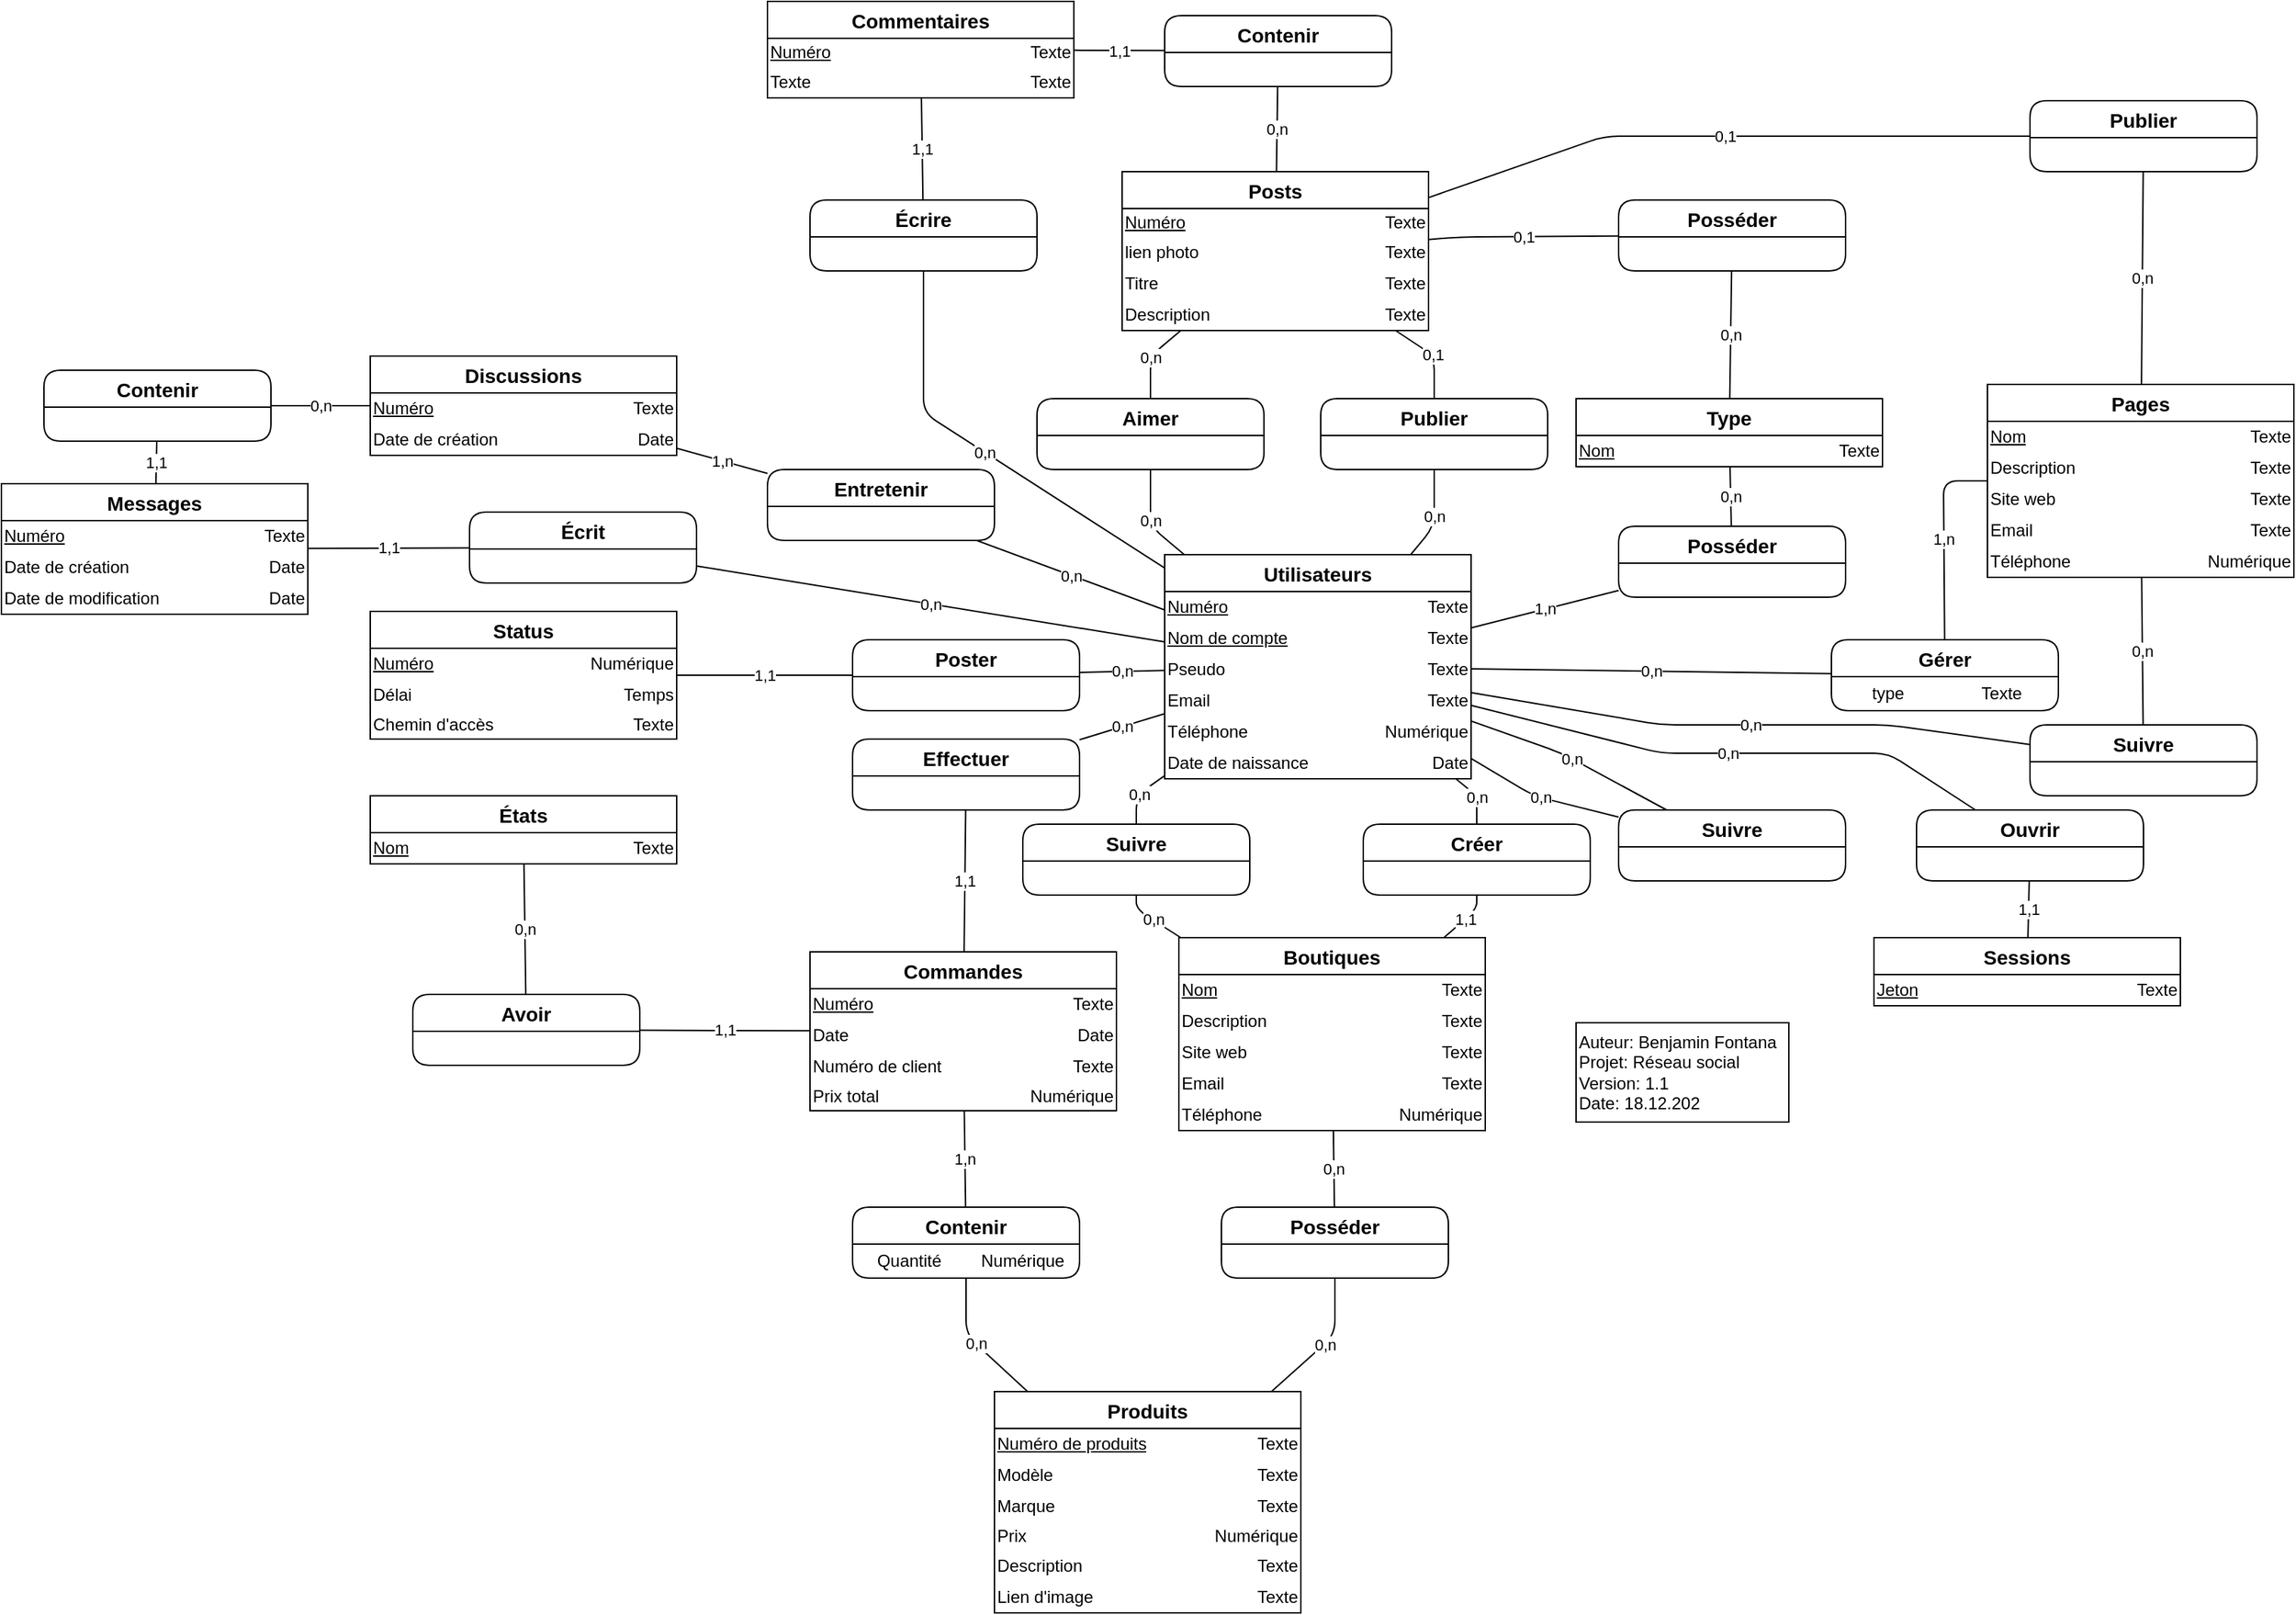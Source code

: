 <mxfile version="13.10.0" type="embed">
    <diagram id="FgA51NHcKyNN0bKqWqhU" name="Page-1">
        <mxGraphModel dx="1308" dy="1637" grid="1" gridSize="10" guides="0" tooltips="1" connect="1" arrows="1" fold="1" page="1" pageScale="1" pageWidth="827" pageHeight="1169" math="0" shadow="0">
            <root>
                <mxCell id="0"/>
                <mxCell id="1" parent="0"/>
                <mxCell id="I_EGn9bUQNtkGOngOw08-18" value="0,n" style="endArrow=none;html=1;" parent="1" source="Oa54Jy-IND1s9ZfTM7P--61" target="Oa54Jy-IND1s9ZfTM7P--110" edge="1">
                    <mxGeometry width="50" height="50" relative="1" as="geometry">
                        <mxPoint x="420" y="140" as="sourcePoint"/>
                        <mxPoint x="470" y="90" as="targetPoint"/>
                        <Array as="points">
                            <mxPoint x="240" y="60"/>
                        </Array>
                    </mxGeometry>
                </mxCell>
                <mxCell id="I_EGn9bUQNtkGOngOw08-19" value="0,1" style="endArrow=none;html=1;" parent="1" source="Oa54Jy-IND1s9ZfTM7P--110" target="I_EGn9bUQNtkGOngOw08-1" edge="1">
                    <mxGeometry width="50" height="50" relative="1" as="geometry">
                        <mxPoint x="266" y="236" as="sourcePoint"/>
                        <mxPoint x="344" y="236" as="targetPoint"/>
                        <Array as="points">
                            <mxPoint x="240" y="-60"/>
                        </Array>
                    </mxGeometry>
                </mxCell>
                <mxCell id="I_EGn9bUQNtkGOngOw08-34" value="0,n" style="endArrow=none;html=1;" parent="1" source="I_EGn9bUQNtkGOngOw08-35" target="I_EGn9bUQNtkGOngOw08-1" edge="1">
                    <mxGeometry width="50" height="50" relative="1" as="geometry">
                        <mxPoint x="550" y="320" as="sourcePoint"/>
                        <mxPoint x="670" y="340" as="targetPoint"/>
                    </mxGeometry>
                </mxCell>
                <mxCell id="I_EGn9bUQNtkGOngOw08-40" value="1,1" style="endArrow=none;html=1;" parent="1" source="I_EGn9bUQNtkGOngOw08-35" target="I_EGn9bUQNtkGOngOw08-20" edge="1">
                    <mxGeometry width="50" height="50" relative="1" as="geometry">
                        <mxPoint x="698" y="340" as="sourcePoint"/>
                        <mxPoint x="698" y="291" as="targetPoint"/>
                    </mxGeometry>
                </mxCell>
                <mxCell id="I_EGn9bUQNtkGOngOw08-46" value="0,n" style="endArrow=none;html=1;" parent="1" source="Oa54Jy-IND1s9ZfTM7P--61" target="I_EGn9bUQNtkGOngOw08-41" edge="1">
                    <mxGeometry width="50" height="50" relative="1" as="geometry">
                        <mxPoint x="240" y="60" as="sourcePoint"/>
                        <mxPoint x="290" y="10" as="targetPoint"/>
                        <Array as="points">
                            <mxPoint x="40" y="60"/>
                        </Array>
                    </mxGeometry>
                </mxCell>
                <mxCell id="I_EGn9bUQNtkGOngOw08-47" value="0,n" style="endArrow=none;html=1;" parent="1" source="I_EGn9bUQNtkGOngOw08-1" target="I_EGn9bUQNtkGOngOw08-41" edge="1">
                    <mxGeometry width="50" height="50" relative="1" as="geometry">
                        <mxPoint x="630" y="120" as="sourcePoint"/>
                        <mxPoint x="680" y="70" as="targetPoint"/>
                        <Array as="points">
                            <mxPoint x="40" y="-60"/>
                        </Array>
                    </mxGeometry>
                </mxCell>
                <mxCell id="Oa54Jy-IND1s9ZfTM7P--61" value="Utilisateurs" style="swimlane;fontStyle=1;childLayout=stackLayout;horizontal=1;startSize=26;horizontalStack=0;resizeParent=1;resizeParentMax=0;resizeLast=0;collapsible=1;marginBottom=0;align=center;fontSize=14;rounded=0;swimlaneFillColor=#ffffff;" parent="1" vertex="1">
                    <mxGeometry x="50" y="80" width="216" height="158" as="geometry"/>
                </mxCell>
                <mxCell id="Oa54Jy-IND1s9ZfTM7P--62" value="" style="shape=table;html=1;whiteSpace=wrap;startSize=0;container=1;collapsible=0;childLayout=tableLayout;fillColor=none;strokeColor=none;" parent="Oa54Jy-IND1s9ZfTM7P--61" vertex="1">
                    <mxGeometry y="26" width="216" height="132" as="geometry"/>
                </mxCell>
                <mxCell id="10" style="shape=partialRectangle;html=1;whiteSpace=wrap;collapsible=0;dropTarget=0;pointerEvents=0;fillColor=none;top=0;left=0;bottom=0;right=0;points=[[0,0.5],[1,0.5]];portConstraint=eastwest;" vertex="1" parent="Oa54Jy-IND1s9ZfTM7P--62">
                    <mxGeometry width="216" height="22" as="geometry"/>
                </mxCell>
                <mxCell id="11" value="Numéro" style="shape=partialRectangle;html=1;whiteSpace=wrap;connectable=0;fillColor=none;top=0;left=0;bottom=0;right=0;overflow=hidden;strokeColor=none;align=left;fontStyle=4" vertex="1" parent="10">
                    <mxGeometry width="108" height="22" as="geometry"/>
                </mxCell>
                <mxCell id="12" value="Texte" style="shape=partialRectangle;html=1;whiteSpace=wrap;connectable=0;fillColor=none;top=0;left=0;bottom=0;right=0;overflow=hidden;align=right;" vertex="1" parent="10">
                    <mxGeometry x="108" width="108" height="22" as="geometry"/>
                </mxCell>
                <mxCell id="Oa54Jy-IND1s9ZfTM7P--63" value="" style="shape=partialRectangle;html=1;whiteSpace=wrap;collapsible=0;dropTarget=0;pointerEvents=0;fillColor=none;top=0;left=0;bottom=0;right=0;points=[[0,0.5],[1,0.5]];portConstraint=eastwest;" parent="Oa54Jy-IND1s9ZfTM7P--62" vertex="1">
                    <mxGeometry y="22" width="216" height="22" as="geometry"/>
                </mxCell>
                <mxCell id="Oa54Jy-IND1s9ZfTM7P--64" value="Nom de compte" style="shape=partialRectangle;html=1;whiteSpace=wrap;connectable=0;fillColor=none;top=0;left=0;bottom=0;right=0;overflow=hidden;strokeColor=none;align=left;fontStyle=4" parent="Oa54Jy-IND1s9ZfTM7P--63" vertex="1">
                    <mxGeometry width="108" height="22" as="geometry"/>
                </mxCell>
                <mxCell id="Oa54Jy-IND1s9ZfTM7P--65" value="Texte" style="shape=partialRectangle;html=1;whiteSpace=wrap;connectable=0;fillColor=none;top=0;left=0;bottom=0;right=0;overflow=hidden;align=right;" parent="Oa54Jy-IND1s9ZfTM7P--63" vertex="1">
                    <mxGeometry x="108" width="108" height="22" as="geometry"/>
                </mxCell>
                <mxCell id="Oa54Jy-IND1s9ZfTM7P--66" value="" style="shape=partialRectangle;html=1;whiteSpace=wrap;collapsible=0;dropTarget=0;pointerEvents=0;fillColor=none;top=0;left=0;bottom=0;right=0;points=[[0,0.5],[1,0.5]];portConstraint=eastwest;" parent="Oa54Jy-IND1s9ZfTM7P--62" vertex="1">
                    <mxGeometry y="44" width="216" height="22" as="geometry"/>
                </mxCell>
                <mxCell id="Oa54Jy-IND1s9ZfTM7P--67" value="Pseudo" style="shape=partialRectangle;html=1;whiteSpace=wrap;connectable=0;fillColor=none;top=0;left=0;bottom=0;right=0;overflow=hidden;align=left;" parent="Oa54Jy-IND1s9ZfTM7P--66" vertex="1">
                    <mxGeometry width="108" height="22" as="geometry"/>
                </mxCell>
                <mxCell id="Oa54Jy-IND1s9ZfTM7P--68" value="Texte" style="shape=partialRectangle;html=1;whiteSpace=wrap;connectable=0;fillColor=none;top=0;left=0;bottom=0;right=0;overflow=hidden;align=right;" parent="Oa54Jy-IND1s9ZfTM7P--66" vertex="1">
                    <mxGeometry x="108" width="108" height="22" as="geometry"/>
                </mxCell>
                <mxCell id="QVL32Pq5CTMwrGF2Rc09-1" style="shape=partialRectangle;html=1;whiteSpace=wrap;collapsible=0;dropTarget=0;pointerEvents=0;fillColor=none;top=0;left=0;bottom=0;right=0;points=[[0,0.5],[1,0.5]];portConstraint=eastwest;" parent="Oa54Jy-IND1s9ZfTM7P--62" vertex="1">
                    <mxGeometry y="66" width="216" height="22" as="geometry"/>
                </mxCell>
                <mxCell id="QVL32Pq5CTMwrGF2Rc09-2" value="Email" style="shape=partialRectangle;html=1;whiteSpace=wrap;connectable=0;fillColor=none;top=0;left=0;bottom=0;right=0;overflow=hidden;align=left;" parent="QVL32Pq5CTMwrGF2Rc09-1" vertex="1">
                    <mxGeometry width="108" height="22" as="geometry"/>
                </mxCell>
                <mxCell id="QVL32Pq5CTMwrGF2Rc09-3" value="Texte" style="shape=partialRectangle;html=1;whiteSpace=wrap;connectable=0;fillColor=none;top=0;left=0;bottom=0;right=0;overflow=hidden;align=right;" parent="QVL32Pq5CTMwrGF2Rc09-1" vertex="1">
                    <mxGeometry x="108" width="108" height="22" as="geometry"/>
                </mxCell>
                <mxCell id="QVL32Pq5CTMwrGF2Rc09-4" style="shape=partialRectangle;html=1;whiteSpace=wrap;collapsible=0;dropTarget=0;pointerEvents=0;fillColor=none;top=0;left=0;bottom=0;right=0;points=[[0,0.5],[1,0.5]];portConstraint=eastwest;" parent="Oa54Jy-IND1s9ZfTM7P--62" vertex="1">
                    <mxGeometry y="88" width="216" height="22" as="geometry"/>
                </mxCell>
                <mxCell id="QVL32Pq5CTMwrGF2Rc09-5" value="Téléphone" style="shape=partialRectangle;html=1;whiteSpace=wrap;connectable=0;fillColor=none;top=0;left=0;bottom=0;right=0;overflow=hidden;align=left;" parent="QVL32Pq5CTMwrGF2Rc09-4" vertex="1">
                    <mxGeometry width="108" height="22" as="geometry"/>
                </mxCell>
                <mxCell id="QVL32Pq5CTMwrGF2Rc09-6" value="Numérique" style="shape=partialRectangle;html=1;whiteSpace=wrap;connectable=0;fillColor=none;top=0;left=0;bottom=0;right=0;overflow=hidden;align=right;" parent="QVL32Pq5CTMwrGF2Rc09-4" vertex="1">
                    <mxGeometry x="108" width="108" height="22" as="geometry"/>
                </mxCell>
                <mxCell id="QVL32Pq5CTMwrGF2Rc09-7" style="shape=partialRectangle;html=1;whiteSpace=wrap;collapsible=0;dropTarget=0;pointerEvents=0;fillColor=none;top=0;left=0;bottom=0;right=0;points=[[0,0.5],[1,0.5]];portConstraint=eastwest;" parent="Oa54Jy-IND1s9ZfTM7P--62" vertex="1">
                    <mxGeometry y="110" width="216" height="22" as="geometry"/>
                </mxCell>
                <mxCell id="QVL32Pq5CTMwrGF2Rc09-8" value="Date de naissance" style="shape=partialRectangle;html=1;whiteSpace=wrap;connectable=0;fillColor=none;top=0;left=0;bottom=0;right=0;overflow=hidden;align=left;" parent="QVL32Pq5CTMwrGF2Rc09-7" vertex="1">
                    <mxGeometry width="108" height="22" as="geometry"/>
                </mxCell>
                <mxCell id="QVL32Pq5CTMwrGF2Rc09-9" value="Date" style="shape=partialRectangle;html=1;whiteSpace=wrap;connectable=0;fillColor=none;top=0;left=0;bottom=0;right=0;overflow=hidden;align=right;" parent="QVL32Pq5CTMwrGF2Rc09-7" vertex="1">
                    <mxGeometry x="108" width="108" height="22" as="geometry"/>
                </mxCell>
                <mxCell id="I_EGn9bUQNtkGOngOw08-362" value="0,n" style="endArrow=none;html=1;" parent="1" source="I_EGn9bUQNtkGOngOw08-357" target="Oa54Jy-IND1s9ZfTM7P--61" edge="1">
                    <mxGeometry width="50" height="50" relative="1" as="geometry">
                        <mxPoint x="310" y="380" as="sourcePoint"/>
                        <mxPoint x="360" y="330" as="targetPoint"/>
                        <Array as="points">
                            <mxPoint x="560" y="220"/>
                            <mxPoint x="400" y="220"/>
                        </Array>
                    </mxGeometry>
                </mxCell>
                <mxCell id="I_EGn9bUQNtkGOngOw08-363" value="1,1" style="endArrow=none;html=1;" parent="1" source="I_EGn9bUQNtkGOngOw08-357" target="I_EGn9bUQNtkGOngOw08-112" edge="1">
                    <mxGeometry width="50" height="50" relative="1" as="geometry">
                        <mxPoint x="418" y="280" as="sourcePoint"/>
                        <mxPoint x="418" y="224" as="targetPoint"/>
                    </mxGeometry>
                </mxCell>
                <mxCell id="I_EGn9bUQNtkGOngOw08-439" value="0,1" style="endArrow=none;html=1;" parent="1" source="I_EGn9bUQNtkGOngOw08-1" target="I_EGn9bUQNtkGOngOw08-433" edge="1">
                    <mxGeometry width="50" height="50" relative="1" as="geometry">
                        <mxPoint x="260.02" y="108" as="sourcePoint"/>
                        <mxPoint x="406.169" as="targetPoint"/>
                        <Array as="points">
                            <mxPoint x="260" y="-144"/>
                        </Array>
                    </mxGeometry>
                </mxCell>
                <mxCell id="I_EGn9bUQNtkGOngOw08-440" value="0,n" style="endArrow=none;html=1;" parent="1" source="I_EGn9bUQNtkGOngOw08-433" target="I_EGn9bUQNtkGOngOw08-272" edge="1">
                    <mxGeometry width="50" height="50" relative="1" as="geometry">
                        <mxPoint x="633.333" y="120" as="sourcePoint"/>
                        <mxPoint x="473.333" as="targetPoint"/>
                    </mxGeometry>
                </mxCell>
                <mxCell id="I_EGn9bUQNtkGOngOw08-446" value="0,n" style="endArrow=none;html=1;" parent="1" source="I_EGn9bUQNtkGOngOw08-441" target="I_EGn9bUQNtkGOngOw08-272" edge="1">
                    <mxGeometry width="50" height="50" relative="1" as="geometry">
                        <mxPoint x="541.737" y="-20" as="sourcePoint"/>
                        <mxPoint x="487.677" y="-94" as="targetPoint"/>
                    </mxGeometry>
                </mxCell>
                <mxCell id="I_EGn9bUQNtkGOngOw08-447" value="1,n" style="endArrow=none;html=1;" parent="1" source="I_EGn9bUQNtkGOngOw08-441" target="Oa54Jy-IND1s9ZfTM7P--61" edge="1">
                    <mxGeometry width="50" height="50" relative="1" as="geometry">
                        <mxPoint x="337.665" y="-20" as="sourcePoint"/>
                        <mxPoint x="389.952" y="-94" as="targetPoint"/>
                    </mxGeometry>
                </mxCell>
                <mxCell id="I_EGn9bUQNtkGOngOw08-453" value="0,n" style="endArrow=none;html=1;" parent="1" source="I_EGn9bUQNtkGOngOw08-448" target="I_EGn9bUQNtkGOngOw08-289" edge="1">
                    <mxGeometry width="50" height="50" relative="1" as="geometry">
                        <mxPoint x="80" y="-250" as="sourcePoint"/>
                        <mxPoint x="130" y="-300" as="targetPoint"/>
                    </mxGeometry>
                </mxCell>
                <mxCell id="I_EGn9bUQNtkGOngOw08-454" value="0,n" style="endArrow=none;html=1;" parent="1" source="Oa54Jy-IND1s9ZfTM7P--61" target="I_EGn9bUQNtkGOngOw08-448" edge="1">
                    <mxGeometry width="50" height="50" relative="1" as="geometry">
                        <mxPoint x="227.265" y="-160" as="sourcePoint"/>
                        <mxPoint x="330" y="-204.851" as="targetPoint"/>
                        <Array as="points">
                            <mxPoint x="400" y="200"/>
                            <mxPoint x="560" y="200"/>
                        </Array>
                    </mxGeometry>
                </mxCell>
                <mxCell id="I_EGn9bUQNtkGOngOw08-460" value="0,n" style="endArrow=none;html=1;" parent="1" source="I_EGn9bUQNtkGOngOw08-455" target="I_EGn9bUQNtkGOngOw08-289" edge="1">
                    <mxGeometry width="50" height="50" relative="1" as="geometry">
                        <mxPoint x="-65.72" y="-20" as="sourcePoint"/>
                        <mxPoint x="330" y="-202.258" as="targetPoint"/>
                    </mxGeometry>
                </mxCell>
                <mxCell id="I_EGn9bUQNtkGOngOw08-461" value="0,1" style="endArrow=none;html=1;" parent="1" source="I_EGn9bUQNtkGOngOw08-455" target="I_EGn9bUQNtkGOngOw08-1" edge="1">
                    <mxGeometry width="50" height="50" relative="1" as="geometry">
                        <mxPoint x="927.276" y="-20" as="sourcePoint"/>
                        <mxPoint x="546" y="-200.79" as="targetPoint"/>
                        <Array as="points">
                            <mxPoint x="360" y="-215"/>
                        </Array>
                    </mxGeometry>
                </mxCell>
                <mxCell id="I_EGn9bUQNtkGOngOw08-468" value="0,n" style="endArrow=none;html=1;" parent="1" source="Oa54Jy-IND1s9ZfTM7P--61" target="I_EGn9bUQNtkGOngOw08-463" edge="1">
                    <mxGeometry width="50" height="50" relative="1" as="geometry">
                        <mxPoint x="89.263" y="108" as="sourcePoint"/>
                        <mxPoint x="-1.053" y="30" as="targetPoint"/>
                    </mxGeometry>
                </mxCell>
                <mxCell id="I_EGn9bUQNtkGOngOw08-469" value="1,n" style="endArrow=none;html=1;" parent="1" source="I_EGn9bUQNtkGOngOw08-463" target="I_EGn9bUQNtkGOngOw08-248" edge="1">
                    <mxGeometry width="50" height="50" relative="1" as="geometry">
                        <mxPoint x="60" y="175.597" as="sourcePoint"/>
                        <mxPoint x="-20" y="175.299" as="targetPoint"/>
                    </mxGeometry>
                </mxCell>
                <mxCell id="I_EGn9bUQNtkGOngOw08-475" value="0,n" style="endArrow=none;html=1;" parent="1" source="I_EGn9bUQNtkGOngOw08-470" target="Oa54Jy-IND1s9ZfTM7P--61" edge="1">
                    <mxGeometry width="50" height="50" relative="1" as="geometry">
                        <mxPoint x="-150" y="290" as="sourcePoint"/>
                        <mxPoint x="-100" y="240" as="targetPoint"/>
                    </mxGeometry>
                </mxCell>
                <mxCell id="I_EGn9bUQNtkGOngOw08-476" value="1,1" style="endArrow=none;html=1;" parent="1" source="I_EGn9bUQNtkGOngOw08-340" target="I_EGn9bUQNtkGOngOw08-470" edge="1">
                    <mxGeometry width="50" height="50" relative="1" as="geometry">
                        <mxPoint x="-180" y="480" as="sourcePoint"/>
                        <mxPoint x="-130" y="430" as="targetPoint"/>
                    </mxGeometry>
                </mxCell>
                <mxCell id="I_EGn9bUQNtkGOngOw08-483" value="0,n" style="endArrow=none;html=1;" parent="1" source="I_EGn9bUQNtkGOngOw08-478" target="Oa54Jy-IND1s9ZfTM7P--61" edge="1">
                    <mxGeometry width="50" height="50" relative="1" as="geometry">
                        <mxPoint x="-150" y="520" as="sourcePoint"/>
                        <mxPoint x="-100" y="470" as="targetPoint"/>
                        <Array as="points">
                            <mxPoint x="270" y="250"/>
                        </Array>
                    </mxGeometry>
                </mxCell>
                <mxCell id="I_EGn9bUQNtkGOngOw08-489" value="0,n" style="endArrow=none;html=1;" parent="1" source="I_EGn9bUQNtkGOngOw08-484" target="Oa54Jy-IND1s9ZfTM7P--61" edge="1">
                    <mxGeometry width="50" height="50" relative="1" as="geometry">
                        <mxPoint x="423.885" y="290" as="sourcePoint"/>
                        <mxPoint x="276" y="224.115" as="targetPoint"/>
                        <Array as="points">
                            <mxPoint x="30" y="250"/>
                        </Array>
                    </mxGeometry>
                </mxCell>
                <mxCell id="I_EGn9bUQNtkGOngOw08-490" value="1,1" style="endArrow=none;html=1;" parent="1" source="fZt6nTrMX2b5wPjmYJTI-82" target="I_EGn9bUQNtkGOngOw08-478" edge="1">
                    <mxGeometry width="50" height="50" relative="1" as="geometry">
                        <mxPoint x="215.444" y="350" as="sourcePoint"/>
                        <mxPoint x="360" y="420" as="targetPoint"/>
                        <Array as="points">
                            <mxPoint x="270" y="330"/>
                        </Array>
                    </mxGeometry>
                </mxCell>
                <mxCell id="I_EGn9bUQNtkGOngOw08-492" value="0,n" style="endArrow=none;html=1;" parent="1" source="fZt6nTrMX2b5wPjmYJTI-82" target="I_EGn9bUQNtkGOngOw08-484" edge="1">
                    <mxGeometry width="50" height="50" relative="1" as="geometry">
                        <mxPoint x="122.111" y="350" as="sourcePoint"/>
                        <mxPoint x="468.889" y="340" as="targetPoint"/>
                        <Array as="points">
                            <mxPoint x="30" y="330"/>
                        </Array>
                    </mxGeometry>
                </mxCell>
                <mxCell id="I_EGn9bUQNtkGOngOw08-498" value="0,n" style="endArrow=none;html=1;" parent="1" source="I_EGn9bUQNtkGOngOw08-493" target="fZt6nTrMX2b5wPjmYJTI-82" edge="1">
                    <mxGeometry width="50" height="50" relative="1" as="geometry">
                        <mxPoint x="190" y="650" as="sourcePoint"/>
                        <mxPoint x="168.389" y="420" as="targetPoint"/>
                    </mxGeometry>
                </mxCell>
                <mxCell id="I_EGn9bUQNtkGOngOw08-499" value="0,n" style="endArrow=none;html=1;" parent="1" source="I_EGn9bUQNtkGOngOw08-493" target="I_EGn9bUQNtkGOngOw08-306" edge="1">
                    <mxGeometry width="50" height="50" relative="1" as="geometry">
                        <mxPoint x="409.702" y="620" as="sourcePoint"/>
                        <mxPoint x="408.798" y="544" as="targetPoint"/>
                        <Array as="points">
                            <mxPoint x="170" y="630"/>
                        </Array>
                    </mxGeometry>
                </mxCell>
                <mxCell id="I_EGn9bUQNtkGOngOw08-506" value="0,n" style="endArrow=none;html=1;" parent="1" source="I_EGn9bUQNtkGOngOw08-501" target="I_EGn9bUQNtkGOngOw08-306" edge="1">
                    <mxGeometry width="50" height="50" relative="1" as="geometry">
                        <mxPoint x="140" y="880" as="sourcePoint"/>
                        <mxPoint x="190" y="830" as="targetPoint"/>
                        <Array as="points">
                            <mxPoint x="-90" y="630"/>
                        </Array>
                    </mxGeometry>
                </mxCell>
                <mxCell id="I_EGn9bUQNtkGOngOw08-507" value="1,n" style="endArrow=none;html=1;" parent="1" source="I_EGn9bUQNtkGOngOw08-364" target="I_EGn9bUQNtkGOngOw08-501" edge="1">
                    <mxGeometry width="50" height="50" relative="1" as="geometry">
                        <mxPoint x="-140" y="770" as="sourcePoint"/>
                        <mxPoint x="-90" y="720" as="targetPoint"/>
                    </mxGeometry>
                </mxCell>
                <mxCell id="I_EGn9bUQNtkGOngOw08-513" value="0,n" style="endArrow=none;html=1;" parent="1" source="I_EGn9bUQNtkGOngOw08-508" target="Oa54Jy-IND1s9ZfTM7P--61" edge="1">
                    <mxGeometry width="50" height="50" relative="1" as="geometry">
                        <mxPoint x="50" y="320" as="sourcePoint"/>
                        <mxPoint x="100" y="270" as="targetPoint"/>
                    </mxGeometry>
                </mxCell>
                <mxCell id="I_EGn9bUQNtkGOngOw08-514" value="1,1" style="endArrow=none;html=1;" parent="1" source="I_EGn9bUQNtkGOngOw08-364" target="I_EGn9bUQNtkGOngOw08-508" edge="1">
                    <mxGeometry width="50" height="50" relative="1" as="geometry">
                        <mxPoint x="-170" y="480" as="sourcePoint"/>
                        <mxPoint x="-120" y="430" as="targetPoint"/>
                    </mxGeometry>
                </mxCell>
                <mxCell id="I_EGn9bUQNtkGOngOw08-520" value="1,1" style="endArrow=none;html=1;" parent="1" source="I_EGn9bUQNtkGOngOw08-515" target="I_EGn9bUQNtkGOngOw08-364" edge="1">
                    <mxGeometry width="50" height="50" relative="1" as="geometry">
                        <mxPoint x="-130" y="550" as="sourcePoint"/>
                        <mxPoint x="-80" y="500" as="targetPoint"/>
                    </mxGeometry>
                </mxCell>
                <mxCell id="I_EGn9bUQNtkGOngOw08-521" value="0,n" style="endArrow=none;html=1;" parent="1" source="I_EGn9bUQNtkGOngOw08-398" target="I_EGn9bUQNtkGOngOw08-515" edge="1">
                    <mxGeometry width="50" height="50" relative="1" as="geometry">
                        <mxPoint x="-310" y="580" as="sourcePoint"/>
                        <mxPoint x="-260" y="530" as="targetPoint"/>
                    </mxGeometry>
                </mxCell>
                <mxCell id="I_EGn9bUQNtkGOngOw08-493" value="Posséder" style="swimlane;fontStyle=1;childLayout=stackLayout;horizontal=1;startSize=26;horizontalStack=0;resizeParent=1;resizeParentMax=0;resizeLast=0;collapsible=1;marginBottom=0;align=center;fontSize=14;rounded=1;swimlaneFillColor=#ffffff;" parent="1" vertex="1">
                    <mxGeometry x="90" y="540" width="160" height="50" as="geometry">
                        <mxRectangle x="-210" y="-30" width="80" height="26" as="alternateBounds"/>
                    </mxGeometry>
                </mxCell>
                <mxCell id="I_EGn9bUQNtkGOngOw08-494" value="" style="shape=table;html=1;whiteSpace=wrap;startSize=0;container=1;collapsible=0;childLayout=tableLayout;fillColor=none;strokeColor=none;" parent="I_EGn9bUQNtkGOngOw08-493" vertex="1">
                    <mxGeometry y="26" width="160" height="24" as="geometry"/>
                </mxCell>
                <mxCell id="I_EGn9bUQNtkGOngOw08-495" value="" style="shape=partialRectangle;html=1;whiteSpace=wrap;collapsible=0;dropTarget=0;pointerEvents=0;fillColor=none;top=0;left=0;bottom=0;right=0;points=[[0,0.5],[1,0.5]];portConstraint=eastwest;" parent="I_EGn9bUQNtkGOngOw08-494" vertex="1">
                    <mxGeometry width="160" height="24" as="geometry"/>
                </mxCell>
                <mxCell id="I_EGn9bUQNtkGOngOw08-496" value="" style="shape=partialRectangle;html=1;whiteSpace=wrap;connectable=0;fillColor=none;top=0;left=0;bottom=0;right=0;overflow=hidden;strokeColor=none;" parent="I_EGn9bUQNtkGOngOw08-495" vertex="1">
                    <mxGeometry width="80" height="24" as="geometry"/>
                </mxCell>
                <mxCell id="I_EGn9bUQNtkGOngOw08-497" value="" style="shape=partialRectangle;html=1;whiteSpace=wrap;connectable=0;fillColor=none;top=0;left=0;bottom=0;right=0;overflow=hidden;" parent="I_EGn9bUQNtkGOngOw08-495" vertex="1">
                    <mxGeometry x="80" width="80" height="24" as="geometry"/>
                </mxCell>
                <mxCell id="I_EGn9bUQNtkGOngOw08-501" value="Contenir" style="swimlane;fontStyle=1;childLayout=stackLayout;horizontal=1;startSize=26;horizontalStack=0;resizeParent=1;resizeParentMax=0;resizeLast=0;collapsible=1;marginBottom=0;align=center;fontSize=14;rounded=1;swimlaneFillColor=#ffffff;" parent="1" vertex="1">
                    <mxGeometry x="-170" y="540" width="160" height="50" as="geometry"/>
                </mxCell>
                <mxCell id="I_EGn9bUQNtkGOngOw08-502" value="" style="shape=table;html=1;whiteSpace=wrap;startSize=0;container=1;collapsible=0;childLayout=tableLayout;fillColor=none;strokeColor=none;" parent="I_EGn9bUQNtkGOngOw08-501" vertex="1">
                    <mxGeometry y="26" width="160" height="24" as="geometry"/>
                </mxCell>
                <mxCell id="I_EGn9bUQNtkGOngOw08-503" value="" style="shape=partialRectangle;html=1;whiteSpace=wrap;collapsible=0;dropTarget=0;pointerEvents=0;fillColor=none;top=0;left=0;bottom=0;right=0;points=[[0,0.5],[1,0.5]];portConstraint=eastwest;" parent="I_EGn9bUQNtkGOngOw08-502" vertex="1">
                    <mxGeometry width="160" height="24" as="geometry"/>
                </mxCell>
                <mxCell id="I_EGn9bUQNtkGOngOw08-504" value="Quantité" style="shape=partialRectangle;html=1;whiteSpace=wrap;connectable=0;fillColor=none;top=0;left=0;bottom=0;right=0;overflow=hidden;strokeColor=none;" parent="I_EGn9bUQNtkGOngOw08-503" vertex="1">
                    <mxGeometry width="80" height="24" as="geometry"/>
                </mxCell>
                <mxCell id="I_EGn9bUQNtkGOngOw08-505" value="Numérique" style="shape=partialRectangle;html=1;whiteSpace=wrap;connectable=0;fillColor=none;top=0;left=0;bottom=0;right=0;overflow=hidden;" parent="I_EGn9bUQNtkGOngOw08-503" vertex="1">
                    <mxGeometry x="80" width="80" height="24" as="geometry"/>
                </mxCell>
                <mxCell id="I_EGn9bUQNtkGOngOw08-306" value="Produits" style="swimlane;fontStyle=1;childLayout=stackLayout;horizontal=1;startSize=26;horizontalStack=0;resizeParent=1;resizeParentMax=0;resizeLast=0;collapsible=1;marginBottom=0;align=center;fontSize=14;rounded=0;swimlaneFillColor=#ffffff;" parent="1" vertex="1">
                    <mxGeometry x="-70" y="670" width="216" height="156" as="geometry"/>
                </mxCell>
                <mxCell id="I_EGn9bUQNtkGOngOw08-307" value="" style="shape=table;html=1;whiteSpace=wrap;startSize=0;container=1;collapsible=0;childLayout=tableLayout;fillColor=none;strokeColor=none;" parent="I_EGn9bUQNtkGOngOw08-306" vertex="1">
                    <mxGeometry y="26" width="216" height="130" as="geometry"/>
                </mxCell>
                <mxCell id="I_EGn9bUQNtkGOngOw08-308" value="" style="shape=partialRectangle;html=1;whiteSpace=wrap;collapsible=0;dropTarget=0;pointerEvents=0;fillColor=none;top=0;left=0;bottom=0;right=0;points=[[0,0.5],[1,0.5]];portConstraint=eastwest;" parent="I_EGn9bUQNtkGOngOw08-307" vertex="1">
                    <mxGeometry width="216" height="22" as="geometry"/>
                </mxCell>
                <mxCell id="I_EGn9bUQNtkGOngOw08-309" value="Numéro de produits" style="shape=partialRectangle;html=1;whiteSpace=wrap;connectable=0;fillColor=none;top=0;left=0;bottom=0;right=0;overflow=hidden;strokeColor=none;align=left;fontStyle=4" parent="I_EGn9bUQNtkGOngOw08-308" vertex="1">
                    <mxGeometry width="110" height="22" as="geometry"/>
                </mxCell>
                <mxCell id="I_EGn9bUQNtkGOngOw08-310" value="Texte" style="shape=partialRectangle;html=1;whiteSpace=wrap;connectable=0;fillColor=none;top=0;left=0;bottom=0;right=0;overflow=hidden;align=right;" parent="I_EGn9bUQNtkGOngOw08-308" vertex="1">
                    <mxGeometry x="110" width="106" height="22" as="geometry"/>
                </mxCell>
                <mxCell id="I_EGn9bUQNtkGOngOw08-311" value="" style="shape=partialRectangle;html=1;whiteSpace=wrap;collapsible=0;dropTarget=0;pointerEvents=0;fillColor=none;top=0;left=0;bottom=0;right=0;points=[[0,0.5],[1,0.5]];portConstraint=eastwest;" parent="I_EGn9bUQNtkGOngOw08-307" vertex="1">
                    <mxGeometry y="22" width="216" height="22" as="geometry"/>
                </mxCell>
                <mxCell id="I_EGn9bUQNtkGOngOw08-312" value="Modèle" style="shape=partialRectangle;html=1;whiteSpace=wrap;connectable=0;fillColor=none;top=0;left=0;bottom=0;right=0;overflow=hidden;align=left;" parent="I_EGn9bUQNtkGOngOw08-311" vertex="1">
                    <mxGeometry width="110" height="22" as="geometry"/>
                </mxCell>
                <mxCell id="I_EGn9bUQNtkGOngOw08-313" value="Texte" style="shape=partialRectangle;html=1;whiteSpace=wrap;connectable=0;fillColor=none;top=0;left=0;bottom=0;right=0;overflow=hidden;align=right;" parent="I_EGn9bUQNtkGOngOw08-311" vertex="1">
                    <mxGeometry x="110" width="106" height="22" as="geometry"/>
                </mxCell>
                <mxCell id="I_EGn9bUQNtkGOngOw08-314" style="shape=partialRectangle;html=1;whiteSpace=wrap;collapsible=0;dropTarget=0;pointerEvents=0;fillColor=none;top=0;left=0;bottom=0;right=0;points=[[0,0.5],[1,0.5]];portConstraint=eastwest;" parent="I_EGn9bUQNtkGOngOw08-307" vertex="1">
                    <mxGeometry y="44" width="216" height="22" as="geometry"/>
                </mxCell>
                <mxCell id="I_EGn9bUQNtkGOngOw08-315" value="Marque" style="shape=partialRectangle;html=1;whiteSpace=wrap;connectable=0;fillColor=none;top=0;left=0;bottom=0;right=0;overflow=hidden;align=left;" parent="I_EGn9bUQNtkGOngOw08-314" vertex="1">
                    <mxGeometry width="110" height="22" as="geometry"/>
                </mxCell>
                <mxCell id="I_EGn9bUQNtkGOngOw08-316" value="Texte" style="shape=partialRectangle;html=1;whiteSpace=wrap;connectable=0;fillColor=none;top=0;left=0;bottom=0;right=0;overflow=hidden;align=right;" parent="I_EGn9bUQNtkGOngOw08-314" vertex="1">
                    <mxGeometry x="110" width="106" height="22" as="geometry"/>
                </mxCell>
                <mxCell id="I_EGn9bUQNtkGOngOw08-317" style="shape=partialRectangle;html=1;whiteSpace=wrap;collapsible=0;dropTarget=0;pointerEvents=0;fillColor=none;top=0;left=0;bottom=0;right=0;points=[[0,0.5],[1,0.5]];portConstraint=eastwest;" parent="I_EGn9bUQNtkGOngOw08-307" vertex="1">
                    <mxGeometry y="66" width="216" height="20" as="geometry"/>
                </mxCell>
                <mxCell id="I_EGn9bUQNtkGOngOw08-318" value="Prix" style="shape=partialRectangle;html=1;whiteSpace=wrap;connectable=0;fillColor=none;top=0;left=0;bottom=0;right=0;overflow=hidden;align=left;" parent="I_EGn9bUQNtkGOngOw08-317" vertex="1">
                    <mxGeometry width="110" height="20" as="geometry"/>
                </mxCell>
                <mxCell id="I_EGn9bUQNtkGOngOw08-319" value="Numérique" style="shape=partialRectangle;html=1;whiteSpace=wrap;connectable=0;fillColor=none;top=0;left=0;bottom=0;right=0;overflow=hidden;align=right;" parent="I_EGn9bUQNtkGOngOw08-317" vertex="1">
                    <mxGeometry x="110" width="106" height="20" as="geometry"/>
                </mxCell>
                <mxCell id="I_EGn9bUQNtkGOngOw08-320" style="shape=partialRectangle;html=1;whiteSpace=wrap;collapsible=0;dropTarget=0;pointerEvents=0;fillColor=none;top=0;left=0;bottom=0;right=0;points=[[0,0.5],[1,0.5]];portConstraint=eastwest;" parent="I_EGn9bUQNtkGOngOw08-307" vertex="1">
                    <mxGeometry y="86" width="216" height="22" as="geometry"/>
                </mxCell>
                <mxCell id="I_EGn9bUQNtkGOngOw08-321" value="Description" style="shape=partialRectangle;html=1;whiteSpace=wrap;connectable=0;fillColor=none;top=0;left=0;bottom=0;right=0;overflow=hidden;align=left;" parent="I_EGn9bUQNtkGOngOw08-320" vertex="1">
                    <mxGeometry width="110" height="22" as="geometry"/>
                </mxCell>
                <mxCell id="I_EGn9bUQNtkGOngOw08-322" value="Texte" style="shape=partialRectangle;html=1;whiteSpace=wrap;connectable=0;fillColor=none;top=0;left=0;bottom=0;right=0;overflow=hidden;align=right;" parent="I_EGn9bUQNtkGOngOw08-320" vertex="1">
                    <mxGeometry x="110" width="106" height="22" as="geometry"/>
                </mxCell>
                <mxCell id="fZt6nTrMX2b5wPjmYJTI-76" style="shape=partialRectangle;html=1;whiteSpace=wrap;collapsible=0;dropTarget=0;pointerEvents=0;fillColor=none;top=0;left=0;bottom=0;right=0;points=[[0,0.5],[1,0.5]];portConstraint=eastwest;" parent="I_EGn9bUQNtkGOngOw08-307" vertex="1">
                    <mxGeometry y="108" width="216" height="22" as="geometry"/>
                </mxCell>
                <mxCell id="fZt6nTrMX2b5wPjmYJTI-77" value="Lien d'image" style="shape=partialRectangle;html=1;whiteSpace=wrap;connectable=0;fillColor=none;top=0;left=0;bottom=0;right=0;overflow=hidden;align=left;" parent="fZt6nTrMX2b5wPjmYJTI-76" vertex="1">
                    <mxGeometry width="110" height="22" as="geometry"/>
                </mxCell>
                <mxCell id="fZt6nTrMX2b5wPjmYJTI-78" value="Texte" style="shape=partialRectangle;html=1;whiteSpace=wrap;connectable=0;fillColor=none;top=0;left=0;bottom=0;right=0;overflow=hidden;align=right;" parent="fZt6nTrMX2b5wPjmYJTI-76" vertex="1">
                    <mxGeometry x="110" width="106" height="22" as="geometry"/>
                </mxCell>
                <mxCell id="I_EGn9bUQNtkGOngOw08-508" value="Effectuer" style="swimlane;fontStyle=1;childLayout=stackLayout;horizontal=1;startSize=26;horizontalStack=0;resizeParent=1;resizeParentMax=0;resizeLast=0;collapsible=1;marginBottom=0;align=center;fontSize=14;rounded=1;swimlaneFillColor=#ffffff;" parent="1" vertex="1">
                    <mxGeometry x="-170" y="210" width="160" height="50" as="geometry"/>
                </mxCell>
                <mxCell id="I_EGn9bUQNtkGOngOw08-509" value="" style="shape=table;html=1;whiteSpace=wrap;startSize=0;container=1;collapsible=0;childLayout=tableLayout;fillColor=none;strokeColor=none;" parent="I_EGn9bUQNtkGOngOw08-508" vertex="1">
                    <mxGeometry y="26" width="160" height="24" as="geometry"/>
                </mxCell>
                <mxCell id="I_EGn9bUQNtkGOngOw08-510" value="" style="shape=partialRectangle;html=1;whiteSpace=wrap;collapsible=0;dropTarget=0;pointerEvents=0;fillColor=none;top=0;left=0;bottom=0;right=0;points=[[0,0.5],[1,0.5]];portConstraint=eastwest;" parent="I_EGn9bUQNtkGOngOw08-509" vertex="1">
                    <mxGeometry width="160" height="24" as="geometry"/>
                </mxCell>
                <mxCell id="I_EGn9bUQNtkGOngOw08-511" value="" style="shape=partialRectangle;html=1;whiteSpace=wrap;connectable=0;fillColor=none;top=0;left=0;bottom=0;right=0;overflow=hidden;strokeColor=none;" parent="I_EGn9bUQNtkGOngOw08-510" vertex="1">
                    <mxGeometry width="80" height="24" as="geometry"/>
                </mxCell>
                <mxCell id="I_EGn9bUQNtkGOngOw08-512" value="" style="shape=partialRectangle;html=1;whiteSpace=wrap;connectable=0;fillColor=none;top=0;left=0;bottom=0;right=0;overflow=hidden;" parent="I_EGn9bUQNtkGOngOw08-510" vertex="1">
                    <mxGeometry x="80" width="80" height="24" as="geometry"/>
                </mxCell>
                <mxCell id="I_EGn9bUQNtkGOngOw08-470" value="Poster" style="swimlane;fontStyle=1;childLayout=stackLayout;horizontal=1;startSize=26;horizontalStack=0;resizeParent=1;resizeParentMax=0;resizeLast=0;collapsible=1;marginBottom=0;align=center;fontSize=14;rounded=1;swimlaneFillColor=#ffffff;" parent="1" vertex="1">
                    <mxGeometry x="-170" y="140" width="160" height="50" as="geometry">
                        <mxRectangle x="-210" y="-30" width="80" height="26" as="alternateBounds"/>
                    </mxGeometry>
                </mxCell>
                <mxCell id="I_EGn9bUQNtkGOngOw08-471" value="" style="shape=table;html=1;whiteSpace=wrap;startSize=0;container=1;collapsible=0;childLayout=tableLayout;fillColor=none;strokeColor=none;" parent="I_EGn9bUQNtkGOngOw08-470" vertex="1">
                    <mxGeometry y="26" width="160" height="24" as="geometry"/>
                </mxCell>
                <mxCell id="I_EGn9bUQNtkGOngOw08-472" value="" style="shape=partialRectangle;html=1;whiteSpace=wrap;collapsible=0;dropTarget=0;pointerEvents=0;fillColor=none;top=0;left=0;bottom=0;right=0;points=[[0,0.5],[1,0.5]];portConstraint=eastwest;" parent="I_EGn9bUQNtkGOngOw08-471" vertex="1">
                    <mxGeometry width="160" height="24" as="geometry"/>
                </mxCell>
                <mxCell id="I_EGn9bUQNtkGOngOw08-473" value="" style="shape=partialRectangle;html=1;whiteSpace=wrap;connectable=0;fillColor=none;top=0;left=0;bottom=0;right=0;overflow=hidden;strokeColor=none;" parent="I_EGn9bUQNtkGOngOw08-472" vertex="1">
                    <mxGeometry width="80" height="24" as="geometry"/>
                </mxCell>
                <mxCell id="I_EGn9bUQNtkGOngOw08-474" value="" style="shape=partialRectangle;html=1;whiteSpace=wrap;connectable=0;fillColor=none;top=0;left=0;bottom=0;right=0;overflow=hidden;" parent="I_EGn9bUQNtkGOngOw08-472" vertex="1">
                    <mxGeometry x="80" width="80" height="24" as="geometry"/>
                </mxCell>
                <mxCell id="Oa54Jy-IND1s9ZfTM7P--110" value="Publier" style="swimlane;fontStyle=1;childLayout=stackLayout;horizontal=1;startSize=26;horizontalStack=0;resizeParent=1;resizeParentMax=0;resizeLast=0;collapsible=1;marginBottom=0;align=center;fontSize=14;rounded=1;swimlaneFillColor=#ffffff;" parent="1" vertex="1">
                    <mxGeometry x="160" y="-30" width="160" height="50" as="geometry"/>
                </mxCell>
                <mxCell id="Oa54Jy-IND1s9ZfTM7P--111" value="" style="shape=table;html=1;whiteSpace=wrap;startSize=0;container=1;collapsible=0;childLayout=tableLayout;fillColor=none;strokeColor=none;" parent="Oa54Jy-IND1s9ZfTM7P--110" vertex="1">
                    <mxGeometry y="26" width="160" height="24" as="geometry"/>
                </mxCell>
                <mxCell id="Oa54Jy-IND1s9ZfTM7P--112" value="" style="shape=partialRectangle;html=1;whiteSpace=wrap;collapsible=0;dropTarget=0;pointerEvents=0;fillColor=none;top=0;left=0;bottom=0;right=0;points=[[0,0.5],[1,0.5]];portConstraint=eastwest;" parent="Oa54Jy-IND1s9ZfTM7P--111" vertex="1">
                    <mxGeometry width="160" height="24" as="geometry"/>
                </mxCell>
                <mxCell id="Oa54Jy-IND1s9ZfTM7P--113" value="" style="shape=partialRectangle;html=1;whiteSpace=wrap;connectable=0;fillColor=none;top=0;left=0;bottom=0;right=0;overflow=hidden;strokeColor=none;" parent="Oa54Jy-IND1s9ZfTM7P--112" vertex="1">
                    <mxGeometry width="80" height="24" as="geometry"/>
                </mxCell>
                <mxCell id="Oa54Jy-IND1s9ZfTM7P--114" value="" style="shape=partialRectangle;html=1;whiteSpace=wrap;connectable=0;fillColor=none;top=0;left=0;bottom=0;right=0;overflow=hidden;" parent="Oa54Jy-IND1s9ZfTM7P--112" vertex="1">
                    <mxGeometry x="80" width="80" height="24" as="geometry"/>
                </mxCell>
                <mxCell id="I_EGn9bUQNtkGOngOw08-433" value="Posséder" style="swimlane;fontStyle=1;childLayout=stackLayout;horizontal=1;startSize=26;horizontalStack=0;resizeParent=1;resizeParentMax=0;resizeLast=0;collapsible=1;marginBottom=0;align=center;fontSize=14;rounded=1;swimlaneFillColor=#ffffff;" parent="1" vertex="1">
                    <mxGeometry x="370" y="-170" width="160" height="50" as="geometry"/>
                </mxCell>
                <mxCell id="I_EGn9bUQNtkGOngOw08-434" value="" style="shape=table;html=1;whiteSpace=wrap;startSize=0;container=1;collapsible=0;childLayout=tableLayout;fillColor=none;strokeColor=none;" parent="I_EGn9bUQNtkGOngOw08-433" vertex="1">
                    <mxGeometry y="26" width="160" height="24" as="geometry"/>
                </mxCell>
                <mxCell id="I_EGn9bUQNtkGOngOw08-435" value="" style="shape=partialRectangle;html=1;whiteSpace=wrap;collapsible=0;dropTarget=0;pointerEvents=0;fillColor=none;top=0;left=0;bottom=0;right=0;points=[[0,0.5],[1,0.5]];portConstraint=eastwest;" parent="I_EGn9bUQNtkGOngOw08-434" vertex="1">
                    <mxGeometry width="160" height="24" as="geometry"/>
                </mxCell>
                <mxCell id="I_EGn9bUQNtkGOngOw08-436" value="" style="shape=partialRectangle;html=1;whiteSpace=wrap;connectable=0;fillColor=none;top=0;left=0;bottom=0;right=0;overflow=hidden;strokeColor=none;" parent="I_EGn9bUQNtkGOngOw08-435" vertex="1">
                    <mxGeometry width="80" height="24" as="geometry"/>
                </mxCell>
                <mxCell id="I_EGn9bUQNtkGOngOw08-437" value="" style="shape=partialRectangle;html=1;whiteSpace=wrap;connectable=0;fillColor=none;top=0;left=0;bottom=0;right=0;overflow=hidden;" parent="I_EGn9bUQNtkGOngOw08-435" vertex="1">
                    <mxGeometry x="80" width="80" height="24" as="geometry"/>
                </mxCell>
                <mxCell id="I_EGn9bUQNtkGOngOw08-455" value="Publier" style="swimlane;fontStyle=1;childLayout=stackLayout;horizontal=1;startSize=26;horizontalStack=0;resizeParent=1;resizeParentMax=0;resizeLast=0;collapsible=1;marginBottom=0;align=center;fontSize=14;rounded=1;swimlaneFillColor=#ffffff;" parent="1" vertex="1">
                    <mxGeometry x="660" y="-240" width="160" height="50" as="geometry"/>
                </mxCell>
                <mxCell id="I_EGn9bUQNtkGOngOw08-456" value="" style="shape=table;html=1;whiteSpace=wrap;startSize=0;container=1;collapsible=0;childLayout=tableLayout;fillColor=none;strokeColor=none;" parent="I_EGn9bUQNtkGOngOw08-455" vertex="1">
                    <mxGeometry y="26" width="160" height="24" as="geometry"/>
                </mxCell>
                <mxCell id="I_EGn9bUQNtkGOngOw08-457" value="" style="shape=partialRectangle;html=1;whiteSpace=wrap;collapsible=0;dropTarget=0;pointerEvents=0;fillColor=none;top=0;left=0;bottom=0;right=0;points=[[0,0.5],[1,0.5]];portConstraint=eastwest;" parent="I_EGn9bUQNtkGOngOw08-456" vertex="1">
                    <mxGeometry width="160" height="24" as="geometry"/>
                </mxCell>
                <mxCell id="I_EGn9bUQNtkGOngOw08-458" value="" style="shape=partialRectangle;html=1;whiteSpace=wrap;connectable=0;fillColor=none;top=0;left=0;bottom=0;right=0;overflow=hidden;strokeColor=none;" parent="I_EGn9bUQNtkGOngOw08-457" vertex="1">
                    <mxGeometry width="80" height="24" as="geometry"/>
                </mxCell>
                <mxCell id="I_EGn9bUQNtkGOngOw08-459" value="" style="shape=partialRectangle;html=1;whiteSpace=wrap;connectable=0;fillColor=none;top=0;left=0;bottom=0;right=0;overflow=hidden;" parent="I_EGn9bUQNtkGOngOw08-457" vertex="1">
                    <mxGeometry x="80" width="80" height="24" as="geometry"/>
                </mxCell>
                <mxCell id="I_EGn9bUQNtkGOngOw08-248" value="Discussions" style="swimlane;fontStyle=1;childLayout=stackLayout;horizontal=1;startSize=26;horizontalStack=0;resizeParent=1;resizeParentMax=0;resizeLast=0;collapsible=1;marginBottom=0;align=center;fontSize=14;rounded=0;swimlaneFillColor=#ffffff;" parent="1" vertex="1">
                    <mxGeometry x="-510" y="-60" width="216" height="70" as="geometry"/>
                </mxCell>
                <mxCell id="I_EGn9bUQNtkGOngOw08-249" value="" style="shape=table;html=1;whiteSpace=wrap;startSize=0;container=1;collapsible=0;childLayout=tableLayout;fillColor=none;strokeColor=none;" parent="I_EGn9bUQNtkGOngOw08-248" vertex="1">
                    <mxGeometry y="26" width="216" height="44" as="geometry"/>
                </mxCell>
                <mxCell id="I_EGn9bUQNtkGOngOw08-250" value="" style="shape=partialRectangle;html=1;whiteSpace=wrap;collapsible=0;dropTarget=0;pointerEvents=0;fillColor=none;top=0;left=0;bottom=0;right=0;points=[[0,0.5],[1,0.5]];portConstraint=eastwest;" parent="I_EGn9bUQNtkGOngOw08-249" vertex="1">
                    <mxGeometry width="216" height="22" as="geometry"/>
                </mxCell>
                <mxCell id="I_EGn9bUQNtkGOngOw08-251" value="Numéro" style="shape=partialRectangle;html=1;whiteSpace=wrap;connectable=0;fillColor=none;top=0;left=0;bottom=0;right=0;overflow=hidden;strokeColor=none;align=left;fontStyle=4" parent="I_EGn9bUQNtkGOngOw08-250" vertex="1">
                    <mxGeometry width="108" height="22" as="geometry"/>
                </mxCell>
                <mxCell id="I_EGn9bUQNtkGOngOw08-252" value="Texte" style="shape=partialRectangle;html=1;whiteSpace=wrap;connectable=0;fillColor=none;top=0;left=0;bottom=0;right=0;overflow=hidden;align=right;" parent="I_EGn9bUQNtkGOngOw08-250" vertex="1">
                    <mxGeometry x="108" width="108" height="22" as="geometry"/>
                </mxCell>
                <mxCell id="I_EGn9bUQNtkGOngOw08-253" value="" style="shape=partialRectangle;html=1;whiteSpace=wrap;collapsible=0;dropTarget=0;pointerEvents=0;fillColor=none;top=0;left=0;bottom=0;right=0;points=[[0,0.5],[1,0.5]];portConstraint=eastwest;" parent="I_EGn9bUQNtkGOngOw08-249" vertex="1">
                    <mxGeometry y="22" width="216" height="22" as="geometry"/>
                </mxCell>
                <mxCell id="I_EGn9bUQNtkGOngOw08-254" value="Date de création" style="shape=partialRectangle;html=1;whiteSpace=wrap;connectable=0;fillColor=none;top=0;left=0;bottom=0;right=0;overflow=hidden;align=left;" parent="I_EGn9bUQNtkGOngOw08-253" vertex="1">
                    <mxGeometry width="108" height="22" as="geometry"/>
                </mxCell>
                <mxCell id="I_EGn9bUQNtkGOngOw08-255" value="Date" style="shape=partialRectangle;html=1;whiteSpace=wrap;connectable=0;fillColor=none;top=0;left=0;bottom=0;right=0;overflow=hidden;align=right;" parent="I_EGn9bUQNtkGOngOw08-253" vertex="1">
                    <mxGeometry x="108" width="108" height="22" as="geometry"/>
                </mxCell>
                <mxCell id="I_EGn9bUQNtkGOngOw08-41" value="Aimer" style="swimlane;fontStyle=1;childLayout=stackLayout;horizontal=1;startSize=26;horizontalStack=0;resizeParent=1;resizeParentMax=0;resizeLast=0;collapsible=1;marginBottom=0;align=center;fontSize=14;rounded=1;swimlaneFillColor=#ffffff;" parent="1" vertex="1">
                    <mxGeometry x="-40" y="-30" width="160" height="50" as="geometry"/>
                </mxCell>
                <mxCell id="I_EGn9bUQNtkGOngOw08-42" value="" style="shape=table;html=1;whiteSpace=wrap;startSize=0;container=1;collapsible=0;childLayout=tableLayout;fillColor=none;strokeColor=none;" parent="I_EGn9bUQNtkGOngOw08-41" vertex="1">
                    <mxGeometry y="26" width="160" height="24" as="geometry"/>
                </mxCell>
                <mxCell id="I_EGn9bUQNtkGOngOw08-43" value="" style="shape=partialRectangle;html=1;whiteSpace=wrap;collapsible=0;dropTarget=0;pointerEvents=0;fillColor=none;top=0;left=0;bottom=0;right=0;points=[[0,0.5],[1,0.5]];portConstraint=eastwest;" parent="I_EGn9bUQNtkGOngOw08-42" vertex="1">
                    <mxGeometry width="160" height="24" as="geometry"/>
                </mxCell>
                <mxCell id="I_EGn9bUQNtkGOngOw08-44" value="" style="shape=partialRectangle;html=1;whiteSpace=wrap;connectable=0;fillColor=none;top=0;left=0;bottom=0;right=0;overflow=hidden;strokeColor=none;" parent="I_EGn9bUQNtkGOngOw08-43" vertex="1">
                    <mxGeometry width="80" height="24" as="geometry"/>
                </mxCell>
                <mxCell id="I_EGn9bUQNtkGOngOw08-45" value="" style="shape=partialRectangle;html=1;whiteSpace=wrap;connectable=0;fillColor=none;top=0;left=0;bottom=0;right=0;overflow=hidden;" parent="I_EGn9bUQNtkGOngOw08-43" vertex="1">
                    <mxGeometry x="80" width="80" height="24" as="geometry"/>
                </mxCell>
                <mxCell id="I_EGn9bUQNtkGOngOw08-20" value="Commentaires" style="swimlane;fontStyle=1;childLayout=stackLayout;horizontal=1;startSize=26;horizontalStack=0;resizeParent=1;resizeParentMax=0;resizeLast=0;collapsible=1;marginBottom=0;align=center;fontSize=14;rounded=0;swimlaneFillColor=#ffffff;" parent="1" vertex="1">
                    <mxGeometry x="-230" y="-310" width="216" height="68" as="geometry"/>
                </mxCell>
                <mxCell id="I_EGn9bUQNtkGOngOw08-21" value="" style="shape=table;html=1;whiteSpace=wrap;startSize=0;container=1;collapsible=0;childLayout=tableLayout;fillColor=none;strokeColor=none;" parent="I_EGn9bUQNtkGOngOw08-20" vertex="1">
                    <mxGeometry y="26" width="216" height="42" as="geometry"/>
                </mxCell>
                <mxCell id="I_EGn9bUQNtkGOngOw08-22" value="" style="shape=partialRectangle;html=1;whiteSpace=wrap;collapsible=0;dropTarget=0;pointerEvents=0;fillColor=none;top=0;left=0;bottom=0;right=0;points=[[0,0.5],[1,0.5]];portConstraint=eastwest;" parent="I_EGn9bUQNtkGOngOw08-21" vertex="1">
                    <mxGeometry width="216" height="20" as="geometry"/>
                </mxCell>
                <mxCell id="I_EGn9bUQNtkGOngOw08-23" value="Numéro" style="shape=partialRectangle;html=1;whiteSpace=wrap;connectable=0;fillColor=none;top=0;left=0;bottom=0;right=0;overflow=hidden;strokeColor=none;align=left;fontStyle=4" parent="I_EGn9bUQNtkGOngOw08-22" vertex="1">
                    <mxGeometry width="108" height="20" as="geometry"/>
                </mxCell>
                <mxCell id="I_EGn9bUQNtkGOngOw08-24" value="Texte" style="shape=partialRectangle;html=1;whiteSpace=wrap;connectable=0;fillColor=none;top=0;left=0;bottom=0;right=0;overflow=hidden;align=right;" parent="I_EGn9bUQNtkGOngOw08-22" vertex="1">
                    <mxGeometry x="108" width="108" height="20" as="geometry"/>
                </mxCell>
                <mxCell id="I_EGn9bUQNtkGOngOw08-28" style="shape=partialRectangle;html=1;whiteSpace=wrap;collapsible=0;dropTarget=0;pointerEvents=0;fillColor=none;top=0;left=0;bottom=0;right=0;points=[[0,0.5],[1,0.5]];portConstraint=eastwest;" parent="I_EGn9bUQNtkGOngOw08-21" vertex="1">
                    <mxGeometry y="20" width="216" height="22" as="geometry"/>
                </mxCell>
                <mxCell id="I_EGn9bUQNtkGOngOw08-29" value="Texte" style="shape=partialRectangle;html=1;whiteSpace=wrap;connectable=0;fillColor=none;top=0;left=0;bottom=0;right=0;overflow=hidden;align=left;" parent="I_EGn9bUQNtkGOngOw08-28" vertex="1">
                    <mxGeometry width="108" height="22" as="geometry"/>
                </mxCell>
                <mxCell id="I_EGn9bUQNtkGOngOw08-30" value="Texte" style="shape=partialRectangle;html=1;whiteSpace=wrap;connectable=0;fillColor=none;top=0;left=0;bottom=0;right=0;overflow=hidden;align=right;" parent="I_EGn9bUQNtkGOngOw08-28" vertex="1">
                    <mxGeometry x="108" width="108" height="22" as="geometry"/>
                </mxCell>
                <mxCell id="I_EGn9bUQNtkGOngOw08-448" value="Suivre" style="swimlane;fontStyle=1;childLayout=stackLayout;horizontal=1;startSize=26;horizontalStack=0;resizeParent=1;resizeParentMax=0;resizeLast=0;collapsible=1;marginBottom=0;align=center;fontSize=14;rounded=1;swimlaneFillColor=#ffffff;" parent="1" vertex="1">
                    <mxGeometry x="660" y="200" width="160" height="50" as="geometry">
                        <mxRectangle x="-210" y="-30" width="80" height="26" as="alternateBounds"/>
                    </mxGeometry>
                </mxCell>
                <mxCell id="I_EGn9bUQNtkGOngOw08-449" value="" style="shape=table;html=1;whiteSpace=wrap;startSize=0;container=1;collapsible=0;childLayout=tableLayout;fillColor=none;strokeColor=none;" parent="I_EGn9bUQNtkGOngOw08-448" vertex="1">
                    <mxGeometry y="26" width="160" height="24" as="geometry"/>
                </mxCell>
                <mxCell id="I_EGn9bUQNtkGOngOw08-450" value="" style="shape=partialRectangle;html=1;whiteSpace=wrap;collapsible=0;dropTarget=0;pointerEvents=0;fillColor=none;top=0;left=0;bottom=0;right=0;points=[[0,0.5],[1,0.5]];portConstraint=eastwest;" parent="I_EGn9bUQNtkGOngOw08-449" vertex="1">
                    <mxGeometry width="160" height="24" as="geometry"/>
                </mxCell>
                <mxCell id="I_EGn9bUQNtkGOngOw08-451" value="" style="shape=partialRectangle;html=1;whiteSpace=wrap;connectable=0;fillColor=none;top=0;left=0;bottom=0;right=0;overflow=hidden;strokeColor=none;" parent="I_EGn9bUQNtkGOngOw08-450" vertex="1">
                    <mxGeometry width="80" height="24" as="geometry"/>
                </mxCell>
                <mxCell id="I_EGn9bUQNtkGOngOw08-452" value="" style="shape=partialRectangle;html=1;whiteSpace=wrap;connectable=0;fillColor=none;top=0;left=0;bottom=0;right=0;overflow=hidden;" parent="I_EGn9bUQNtkGOngOw08-450" vertex="1">
                    <mxGeometry x="80" width="80" height="24" as="geometry"/>
                </mxCell>
                <mxCell id="vOtDBMWfQm2PcaaDlTv1-1" value="Auteur: Benjamin Fontana&lt;br&gt;Projet: Réseau social&lt;br&gt;Version: 1.1&lt;br&gt;&lt;div&gt;&lt;span&gt;Date: 18.12.202&lt;/span&gt;&lt;/div&gt;" style="rounded=0;whiteSpace=wrap;html=1;align=left;" parent="1" vertex="1">
                    <mxGeometry x="340" y="410" width="150" height="70" as="geometry"/>
                </mxCell>
                <mxCell id="I_EGn9bUQNtkGOngOw08-272" value="Type" style="swimlane;fontStyle=1;childLayout=stackLayout;horizontal=1;startSize=26;horizontalStack=0;resizeParent=1;resizeParentMax=0;resizeLast=0;collapsible=1;marginBottom=0;align=center;fontSize=14;rounded=0;swimlaneFillColor=#ffffff;" parent="1" vertex="1">
                    <mxGeometry x="340" y="-30" width="216" height="48" as="geometry"/>
                </mxCell>
                <mxCell id="I_EGn9bUQNtkGOngOw08-273" value="" style="shape=table;html=1;whiteSpace=wrap;startSize=0;container=1;collapsible=0;childLayout=tableLayout;fillColor=none;strokeColor=none;" parent="I_EGn9bUQNtkGOngOw08-272" vertex="1">
                    <mxGeometry y="26" width="216" height="22" as="geometry"/>
                </mxCell>
                <mxCell id="I_EGn9bUQNtkGOngOw08-274" value="" style="shape=partialRectangle;html=1;whiteSpace=wrap;collapsible=0;dropTarget=0;pointerEvents=0;fillColor=none;top=0;left=0;bottom=0;right=0;points=[[0,0.5],[1,0.5]];portConstraint=eastwest;" parent="I_EGn9bUQNtkGOngOw08-273" vertex="1">
                    <mxGeometry width="216" height="22" as="geometry"/>
                </mxCell>
                <mxCell id="I_EGn9bUQNtkGOngOw08-275" value="Nom" style="shape=partialRectangle;html=1;whiteSpace=wrap;connectable=0;fillColor=none;top=0;left=0;bottom=0;right=0;overflow=hidden;strokeColor=none;align=left;fontStyle=4" parent="I_EGn9bUQNtkGOngOw08-274" vertex="1">
                    <mxGeometry width="108" height="22" as="geometry"/>
                </mxCell>
                <mxCell id="I_EGn9bUQNtkGOngOw08-276" value="Texte" style="shape=partialRectangle;html=1;whiteSpace=wrap;connectable=0;fillColor=none;top=0;left=0;bottom=0;right=0;overflow=hidden;align=right;" parent="I_EGn9bUQNtkGOngOw08-274" vertex="1">
                    <mxGeometry x="108" width="108" height="22" as="geometry"/>
                </mxCell>
                <mxCell id="I_EGn9bUQNtkGOngOw08-441" value="Posséder" style="swimlane;fontStyle=1;childLayout=stackLayout;horizontal=1;startSize=26;horizontalStack=0;resizeParent=1;resizeParentMax=0;resizeLast=0;collapsible=1;marginBottom=0;align=center;fontSize=14;rounded=1;swimlaneFillColor=#ffffff;" parent="1" vertex="1">
                    <mxGeometry x="370" y="60" width="160" height="50" as="geometry"/>
                </mxCell>
                <mxCell id="I_EGn9bUQNtkGOngOw08-442" value="" style="shape=table;html=1;whiteSpace=wrap;startSize=0;container=1;collapsible=0;childLayout=tableLayout;fillColor=none;strokeColor=none;" parent="I_EGn9bUQNtkGOngOw08-441" vertex="1">
                    <mxGeometry y="26" width="160" height="24" as="geometry"/>
                </mxCell>
                <mxCell id="I_EGn9bUQNtkGOngOw08-443" value="" style="shape=partialRectangle;html=1;whiteSpace=wrap;collapsible=0;dropTarget=0;pointerEvents=0;fillColor=none;top=0;left=0;bottom=0;right=0;points=[[0,0.5],[1,0.5]];portConstraint=eastwest;" parent="I_EGn9bUQNtkGOngOw08-442" vertex="1">
                    <mxGeometry width="160" height="24" as="geometry"/>
                </mxCell>
                <mxCell id="I_EGn9bUQNtkGOngOw08-444" value="" style="shape=partialRectangle;html=1;whiteSpace=wrap;connectable=0;fillColor=none;top=0;left=0;bottom=0;right=0;overflow=hidden;strokeColor=none;" parent="I_EGn9bUQNtkGOngOw08-443" vertex="1">
                    <mxGeometry width="80" height="24" as="geometry"/>
                </mxCell>
                <mxCell id="I_EGn9bUQNtkGOngOw08-445" value="" style="shape=partialRectangle;html=1;whiteSpace=wrap;connectable=0;fillColor=none;top=0;left=0;bottom=0;right=0;overflow=hidden;" parent="I_EGn9bUQNtkGOngOw08-443" vertex="1">
                    <mxGeometry x="80" width="80" height="24" as="geometry"/>
                </mxCell>
                <mxCell id="fZt6nTrMX2b5wPjmYJTI-6" value="0,n" style="endArrow=none;html=1;" parent="1" source="fZt6nTrMX2b5wPjmYJTI-1" target="Oa54Jy-IND1s9ZfTM7P--61" edge="1">
                    <mxGeometry width="50" height="50" relative="1" as="geometry">
                        <mxPoint x="380" y="117.192" as="sourcePoint"/>
                        <mxPoint x="276" y="146.041" as="targetPoint"/>
                    </mxGeometry>
                </mxCell>
                <mxCell id="fZt6nTrMX2b5wPjmYJTI-7" value="1,n" style="endArrow=none;html=1;" parent="1" source="fZt6nTrMX2b5wPjmYJTI-1" target="I_EGn9bUQNtkGOngOw08-289" edge="1">
                    <mxGeometry width="50" height="50" relative="1" as="geometry">
                        <mxPoint x="380" y="175.274" as="sourcePoint"/>
                        <mxPoint x="276" y="175.63" as="targetPoint"/>
                        <Array as="points">
                            <mxPoint x="599" y="28"/>
                        </Array>
                    </mxGeometry>
                </mxCell>
                <mxCell id="I_EGn9bUQNtkGOngOw08-289" value="Pages" style="swimlane;fontStyle=1;childLayout=stackLayout;horizontal=1;startSize=26;horizontalStack=0;resizeParent=1;resizeParentMax=0;resizeLast=0;collapsible=1;marginBottom=0;align=center;fontSize=14;rounded=0;swimlaneFillColor=#ffffff;" parent="1" vertex="1">
                    <mxGeometry x="630" y="-40" width="216" height="136" as="geometry"/>
                </mxCell>
                <mxCell id="I_EGn9bUQNtkGOngOw08-290" value="" style="shape=table;html=1;whiteSpace=wrap;startSize=0;container=1;collapsible=0;childLayout=tableLayout;fillColor=none;strokeColor=none;" parent="I_EGn9bUQNtkGOngOw08-289" vertex="1">
                    <mxGeometry y="26" width="216" height="110" as="geometry"/>
                </mxCell>
                <mxCell id="I_EGn9bUQNtkGOngOw08-291" value="" style="shape=partialRectangle;html=1;whiteSpace=wrap;collapsible=0;dropTarget=0;pointerEvents=0;fillColor=none;top=0;left=0;bottom=0;right=0;points=[[0,0.5],[1,0.5]];portConstraint=eastwest;" parent="I_EGn9bUQNtkGOngOw08-290" vertex="1">
                    <mxGeometry width="216" height="22" as="geometry"/>
                </mxCell>
                <mxCell id="I_EGn9bUQNtkGOngOw08-292" value="Nom" style="shape=partialRectangle;html=1;whiteSpace=wrap;connectable=0;fillColor=none;top=0;left=0;bottom=0;right=0;overflow=hidden;strokeColor=none;align=left;fontStyle=4" parent="I_EGn9bUQNtkGOngOw08-291" vertex="1">
                    <mxGeometry width="108" height="22" as="geometry"/>
                </mxCell>
                <mxCell id="I_EGn9bUQNtkGOngOw08-293" value="Texte" style="shape=partialRectangle;html=1;whiteSpace=wrap;connectable=0;fillColor=none;top=0;left=0;bottom=0;right=0;overflow=hidden;align=right;" parent="I_EGn9bUQNtkGOngOw08-291" vertex="1">
                    <mxGeometry x="108" width="108" height="22" as="geometry"/>
                </mxCell>
                <mxCell id="I_EGn9bUQNtkGOngOw08-294" value="" style="shape=partialRectangle;html=1;whiteSpace=wrap;collapsible=0;dropTarget=0;pointerEvents=0;fillColor=none;top=0;left=0;bottom=0;right=0;points=[[0,0.5],[1,0.5]];portConstraint=eastwest;" parent="I_EGn9bUQNtkGOngOw08-290" vertex="1">
                    <mxGeometry y="22" width="216" height="22" as="geometry"/>
                </mxCell>
                <mxCell id="I_EGn9bUQNtkGOngOw08-295" value="Description" style="shape=partialRectangle;html=1;whiteSpace=wrap;connectable=0;fillColor=none;top=0;left=0;bottom=0;right=0;overflow=hidden;align=left;" parent="I_EGn9bUQNtkGOngOw08-294" vertex="1">
                    <mxGeometry width="108" height="22" as="geometry"/>
                </mxCell>
                <mxCell id="I_EGn9bUQNtkGOngOw08-296" value="Texte" style="shape=partialRectangle;html=1;whiteSpace=wrap;connectable=0;fillColor=none;top=0;left=0;bottom=0;right=0;overflow=hidden;align=right;" parent="I_EGn9bUQNtkGOngOw08-294" vertex="1">
                    <mxGeometry x="108" width="108" height="22" as="geometry"/>
                </mxCell>
                <mxCell id="fZt6nTrMX2b5wPjmYJTI-22" style="shape=partialRectangle;html=1;whiteSpace=wrap;collapsible=0;dropTarget=0;pointerEvents=0;fillColor=none;top=0;left=0;bottom=0;right=0;points=[[0,0.5],[1,0.5]];portConstraint=eastwest;" parent="I_EGn9bUQNtkGOngOw08-290" vertex="1">
                    <mxGeometry y="44" width="216" height="22" as="geometry"/>
                </mxCell>
                <mxCell id="fZt6nTrMX2b5wPjmYJTI-23" value="Site web" style="shape=partialRectangle;html=1;whiteSpace=wrap;connectable=0;fillColor=none;top=0;left=0;bottom=0;right=0;overflow=hidden;align=left;" parent="fZt6nTrMX2b5wPjmYJTI-22" vertex="1">
                    <mxGeometry width="108" height="22" as="geometry"/>
                </mxCell>
                <mxCell id="fZt6nTrMX2b5wPjmYJTI-24" value="Texte" style="shape=partialRectangle;html=1;whiteSpace=wrap;connectable=0;fillColor=none;top=0;left=0;bottom=0;right=0;overflow=hidden;align=right;" parent="fZt6nTrMX2b5wPjmYJTI-22" vertex="1">
                    <mxGeometry x="108" width="108" height="22" as="geometry"/>
                </mxCell>
                <mxCell id="fZt6nTrMX2b5wPjmYJTI-25" style="shape=partialRectangle;html=1;whiteSpace=wrap;collapsible=0;dropTarget=0;pointerEvents=0;fillColor=none;top=0;left=0;bottom=0;right=0;points=[[0,0.5],[1,0.5]];portConstraint=eastwest;" parent="I_EGn9bUQNtkGOngOw08-290" vertex="1">
                    <mxGeometry y="66" width="216" height="22" as="geometry"/>
                </mxCell>
                <mxCell id="fZt6nTrMX2b5wPjmYJTI-26" value="Email" style="shape=partialRectangle;html=1;whiteSpace=wrap;connectable=0;fillColor=none;top=0;left=0;bottom=0;right=0;overflow=hidden;align=left;" parent="fZt6nTrMX2b5wPjmYJTI-25" vertex="1">
                    <mxGeometry width="108" height="22" as="geometry"/>
                </mxCell>
                <mxCell id="fZt6nTrMX2b5wPjmYJTI-27" value="Texte" style="shape=partialRectangle;html=1;whiteSpace=wrap;connectable=0;fillColor=none;top=0;left=0;bottom=0;right=0;overflow=hidden;align=right;" parent="fZt6nTrMX2b5wPjmYJTI-25" vertex="1">
                    <mxGeometry x="108" width="108" height="22" as="geometry"/>
                </mxCell>
                <mxCell id="fZt6nTrMX2b5wPjmYJTI-28" style="shape=partialRectangle;html=1;whiteSpace=wrap;collapsible=0;dropTarget=0;pointerEvents=0;fillColor=none;top=0;left=0;bottom=0;right=0;points=[[0,0.5],[1,0.5]];portConstraint=eastwest;" parent="I_EGn9bUQNtkGOngOw08-290" vertex="1">
                    <mxGeometry y="88" width="216" height="22" as="geometry"/>
                </mxCell>
                <mxCell id="fZt6nTrMX2b5wPjmYJTI-29" value="Téléphone" style="shape=partialRectangle;html=1;whiteSpace=wrap;connectable=0;fillColor=none;top=0;left=0;bottom=0;right=0;overflow=hidden;align=left;" parent="fZt6nTrMX2b5wPjmYJTI-28" vertex="1">
                    <mxGeometry width="108" height="22" as="geometry"/>
                </mxCell>
                <mxCell id="fZt6nTrMX2b5wPjmYJTI-30" value="Numérique" style="shape=partialRectangle;html=1;whiteSpace=wrap;connectable=0;fillColor=none;top=0;left=0;bottom=0;right=0;overflow=hidden;align=right;" parent="fZt6nTrMX2b5wPjmYJTI-28" vertex="1">
                    <mxGeometry x="108" width="108" height="22" as="geometry"/>
                </mxCell>
                <mxCell id="I_EGn9bUQNtkGOngOw08-340" value="Status" style="swimlane;fontStyle=1;childLayout=stackLayout;horizontal=1;startSize=26;horizontalStack=0;resizeParent=1;resizeParentMax=0;resizeLast=0;collapsible=1;marginBottom=0;align=center;fontSize=14;rounded=0;swimlaneFillColor=#ffffff;" parent="1" vertex="1">
                    <mxGeometry x="-510" y="120" width="216" height="90" as="geometry"/>
                </mxCell>
                <mxCell id="I_EGn9bUQNtkGOngOw08-341" value="" style="shape=table;html=1;whiteSpace=wrap;startSize=0;container=1;collapsible=0;childLayout=tableLayout;fillColor=none;strokeColor=none;" parent="I_EGn9bUQNtkGOngOw08-340" vertex="1">
                    <mxGeometry y="26" width="216" height="64" as="geometry"/>
                </mxCell>
                <mxCell id="I_EGn9bUQNtkGOngOw08-342" value="" style="shape=partialRectangle;html=1;whiteSpace=wrap;collapsible=0;dropTarget=0;pointerEvents=0;fillColor=none;top=0;left=0;bottom=0;right=0;points=[[0,0.5],[1,0.5]];portConstraint=eastwest;" parent="I_EGn9bUQNtkGOngOw08-341" vertex="1">
                    <mxGeometry width="216" height="22" as="geometry"/>
                </mxCell>
                <mxCell id="I_EGn9bUQNtkGOngOw08-343" value="Numéro" style="shape=partialRectangle;html=1;whiteSpace=wrap;connectable=0;fillColor=none;top=0;left=0;bottom=0;right=0;overflow=hidden;strokeColor=none;align=left;fontStyle=4" parent="I_EGn9bUQNtkGOngOw08-342" vertex="1">
                    <mxGeometry width="108" height="22" as="geometry"/>
                </mxCell>
                <mxCell id="I_EGn9bUQNtkGOngOw08-344" value="Numérique" style="shape=partialRectangle;html=1;whiteSpace=wrap;connectable=0;fillColor=none;top=0;left=0;bottom=0;right=0;overflow=hidden;align=right;" parent="I_EGn9bUQNtkGOngOw08-342" vertex="1">
                    <mxGeometry x="108" width="108" height="22" as="geometry"/>
                </mxCell>
                <mxCell id="I_EGn9bUQNtkGOngOw08-348" style="shape=partialRectangle;html=1;whiteSpace=wrap;collapsible=0;dropTarget=0;pointerEvents=0;fillColor=none;top=0;left=0;bottom=0;right=0;points=[[0,0.5],[1,0.5]];portConstraint=eastwest;" parent="I_EGn9bUQNtkGOngOw08-341" vertex="1">
                    <mxGeometry y="22" width="216" height="22" as="geometry"/>
                </mxCell>
                <mxCell id="I_EGn9bUQNtkGOngOw08-349" value="Délai" style="shape=partialRectangle;html=1;whiteSpace=wrap;connectable=0;fillColor=none;top=0;left=0;bottom=0;right=0;overflow=hidden;align=left;" parent="I_EGn9bUQNtkGOngOw08-348" vertex="1">
                    <mxGeometry width="108" height="22" as="geometry"/>
                </mxCell>
                <mxCell id="I_EGn9bUQNtkGOngOw08-350" value="Temps" style="shape=partialRectangle;html=1;whiteSpace=wrap;connectable=0;fillColor=none;top=0;left=0;bottom=0;right=0;overflow=hidden;align=right;" parent="I_EGn9bUQNtkGOngOw08-348" vertex="1">
                    <mxGeometry x="108" width="108" height="22" as="geometry"/>
                </mxCell>
                <mxCell id="I_EGn9bUQNtkGOngOw08-351" style="shape=partialRectangle;html=1;whiteSpace=wrap;collapsible=0;dropTarget=0;pointerEvents=0;fillColor=none;top=0;left=0;bottom=0;right=0;points=[[0,0.5],[1,0.5]];portConstraint=eastwest;" parent="I_EGn9bUQNtkGOngOw08-341" vertex="1">
                    <mxGeometry y="44" width="216" height="20" as="geometry"/>
                </mxCell>
                <mxCell id="I_EGn9bUQNtkGOngOw08-352" value="Chemin d'accès" style="shape=partialRectangle;html=1;whiteSpace=wrap;connectable=0;fillColor=none;top=0;left=0;bottom=0;right=0;overflow=hidden;align=left;" parent="I_EGn9bUQNtkGOngOw08-351" vertex="1">
                    <mxGeometry width="108" height="20" as="geometry"/>
                </mxCell>
                <mxCell id="I_EGn9bUQNtkGOngOw08-353" value="Texte" style="shape=partialRectangle;html=1;whiteSpace=wrap;connectable=0;fillColor=none;top=0;left=0;bottom=0;right=0;overflow=hidden;align=right;" parent="I_EGn9bUQNtkGOngOw08-351" vertex="1">
                    <mxGeometry x="108" width="108" height="20" as="geometry"/>
                </mxCell>
                <mxCell id="fZt6nTrMX2b5wPjmYJTI-47" value="0,n" style="endArrow=none;html=1;" parent="1" source="fZt6nTrMX2b5wPjmYJTI-42" target="I_EGn9bUQNtkGOngOw08-248" edge="1">
                    <mxGeometry width="50" height="50" relative="1" as="geometry">
                        <mxPoint x="-800" y="160" as="sourcePoint"/>
                        <mxPoint x="-750" y="110" as="targetPoint"/>
                    </mxGeometry>
                </mxCell>
                <mxCell id="fZt6nTrMX2b5wPjmYJTI-48" value="1,1" style="endArrow=none;html=1;" parent="1" source="fZt6nTrMX2b5wPjmYJTI-31" target="fZt6nTrMX2b5wPjmYJTI-42" edge="1">
                    <mxGeometry width="50" height="50" relative="1" as="geometry">
                        <mxPoint x="-570" y="-8.101" as="sourcePoint"/>
                        <mxPoint x="-500" y="-10.814" as="targetPoint"/>
                    </mxGeometry>
                </mxCell>
                <mxCell id="fZt6nTrMX2b5wPjmYJTI-31" value="Messages" style="swimlane;fontStyle=1;childLayout=stackLayout;horizontal=1;startSize=26;horizontalStack=0;resizeParent=1;resizeParentMax=0;resizeLast=0;collapsible=1;marginBottom=0;align=center;fontSize=14;rounded=0;swimlaneFillColor=#ffffff;" parent="1" vertex="1">
                    <mxGeometry x="-770" y="30" width="216" height="92" as="geometry"/>
                </mxCell>
                <mxCell id="fZt6nTrMX2b5wPjmYJTI-32" value="" style="shape=table;html=1;whiteSpace=wrap;startSize=0;container=1;collapsible=0;childLayout=tableLayout;fillColor=none;strokeColor=none;" parent="fZt6nTrMX2b5wPjmYJTI-31" vertex="1">
                    <mxGeometry y="26" width="216" height="66" as="geometry"/>
                </mxCell>
                <mxCell id="fZt6nTrMX2b5wPjmYJTI-33" value="" style="shape=partialRectangle;html=1;whiteSpace=wrap;collapsible=0;dropTarget=0;pointerEvents=0;fillColor=none;top=0;left=0;bottom=0;right=0;points=[[0,0.5],[1,0.5]];portConstraint=eastwest;" parent="fZt6nTrMX2b5wPjmYJTI-32" vertex="1">
                    <mxGeometry width="216" height="22" as="geometry"/>
                </mxCell>
                <mxCell id="fZt6nTrMX2b5wPjmYJTI-34" value="Numéro" style="shape=partialRectangle;html=1;whiteSpace=wrap;connectable=0;fillColor=none;top=0;left=0;bottom=0;right=0;overflow=hidden;strokeColor=none;align=left;fontStyle=4" parent="fZt6nTrMX2b5wPjmYJTI-33" vertex="1">
                    <mxGeometry width="120" height="22" as="geometry"/>
                </mxCell>
                <mxCell id="fZt6nTrMX2b5wPjmYJTI-35" value="Texte" style="shape=partialRectangle;html=1;whiteSpace=wrap;connectable=0;fillColor=none;top=0;left=0;bottom=0;right=0;overflow=hidden;align=right;" parent="fZt6nTrMX2b5wPjmYJTI-33" vertex="1">
                    <mxGeometry x="120" width="96" height="22" as="geometry"/>
                </mxCell>
                <mxCell id="fZt6nTrMX2b5wPjmYJTI-36" value="" style="shape=partialRectangle;html=1;whiteSpace=wrap;collapsible=0;dropTarget=0;pointerEvents=0;fillColor=none;top=0;left=0;bottom=0;right=0;points=[[0,0.5],[1,0.5]];portConstraint=eastwest;" parent="fZt6nTrMX2b5wPjmYJTI-32" vertex="1">
                    <mxGeometry y="22" width="216" height="22" as="geometry"/>
                </mxCell>
                <mxCell id="fZt6nTrMX2b5wPjmYJTI-37" value="Date de création" style="shape=partialRectangle;html=1;whiteSpace=wrap;connectable=0;fillColor=none;top=0;left=0;bottom=0;right=0;overflow=hidden;align=left;" parent="fZt6nTrMX2b5wPjmYJTI-36" vertex="1">
                    <mxGeometry width="120" height="22" as="geometry"/>
                </mxCell>
                <mxCell id="fZt6nTrMX2b5wPjmYJTI-38" value="Date" style="shape=partialRectangle;html=1;whiteSpace=wrap;connectable=0;fillColor=none;top=0;left=0;bottom=0;right=0;overflow=hidden;align=right;" parent="fZt6nTrMX2b5wPjmYJTI-36" vertex="1">
                    <mxGeometry x="120" width="96" height="22" as="geometry"/>
                </mxCell>
                <mxCell id="fZt6nTrMX2b5wPjmYJTI-39" style="shape=partialRectangle;html=1;whiteSpace=wrap;collapsible=0;dropTarget=0;pointerEvents=0;fillColor=none;top=0;left=0;bottom=0;right=0;points=[[0,0.5],[1,0.5]];portConstraint=eastwest;" parent="fZt6nTrMX2b5wPjmYJTI-32" vertex="1">
                    <mxGeometry y="44" width="216" height="22" as="geometry"/>
                </mxCell>
                <mxCell id="fZt6nTrMX2b5wPjmYJTI-40" value="Date de modification" style="shape=partialRectangle;html=1;whiteSpace=wrap;connectable=0;fillColor=none;top=0;left=0;bottom=0;right=0;overflow=hidden;align=left;" parent="fZt6nTrMX2b5wPjmYJTI-39" vertex="1">
                    <mxGeometry width="120" height="22" as="geometry"/>
                </mxCell>
                <mxCell id="fZt6nTrMX2b5wPjmYJTI-41" value="Date" style="shape=partialRectangle;html=1;whiteSpace=wrap;connectable=0;fillColor=none;top=0;left=0;bottom=0;right=0;overflow=hidden;align=right;" parent="fZt6nTrMX2b5wPjmYJTI-39" vertex="1">
                    <mxGeometry x="120" width="96" height="22" as="geometry"/>
                </mxCell>
                <mxCell id="fZt6nTrMX2b5wPjmYJTI-42" value="Contenir" style="swimlane;fontStyle=1;childLayout=stackLayout;horizontal=1;startSize=26;horizontalStack=0;resizeParent=1;resizeParentMax=0;resizeLast=0;collapsible=1;marginBottom=0;align=center;fontSize=14;rounded=1;swimlaneFillColor=#ffffff;" parent="1" vertex="1">
                    <mxGeometry x="-740" y="-50" width="160" height="50" as="geometry"/>
                </mxCell>
                <mxCell id="fZt6nTrMX2b5wPjmYJTI-43" value="" style="shape=table;html=1;whiteSpace=wrap;startSize=0;container=1;collapsible=0;childLayout=tableLayout;fillColor=none;strokeColor=none;" parent="fZt6nTrMX2b5wPjmYJTI-42" vertex="1">
                    <mxGeometry y="26" width="160" height="24" as="geometry"/>
                </mxCell>
                <mxCell id="fZt6nTrMX2b5wPjmYJTI-44" value="" style="shape=partialRectangle;html=1;whiteSpace=wrap;collapsible=0;dropTarget=0;pointerEvents=0;fillColor=none;top=0;left=0;bottom=0;right=0;points=[[0,0.5],[1,0.5]];portConstraint=eastwest;" parent="fZt6nTrMX2b5wPjmYJTI-43" vertex="1">
                    <mxGeometry width="160" height="24" as="geometry"/>
                </mxCell>
                <mxCell id="fZt6nTrMX2b5wPjmYJTI-45" value="" style="shape=partialRectangle;html=1;whiteSpace=wrap;connectable=0;fillColor=none;top=0;left=0;bottom=0;right=0;overflow=hidden;strokeColor=none;" parent="fZt6nTrMX2b5wPjmYJTI-44" vertex="1">
                    <mxGeometry width="80" height="24" as="geometry"/>
                </mxCell>
                <mxCell id="fZt6nTrMX2b5wPjmYJTI-46" value="" style="shape=partialRectangle;html=1;whiteSpace=wrap;connectable=0;fillColor=none;top=0;left=0;bottom=0;right=0;overflow=hidden;" parent="fZt6nTrMX2b5wPjmYJTI-44" vertex="1">
                    <mxGeometry x="80" width="80" height="24" as="geometry"/>
                </mxCell>
                <mxCell id="I_EGn9bUQNtkGOngOw08-463" value="Entretenir" style="swimlane;fontStyle=1;childLayout=stackLayout;horizontal=1;startSize=26;horizontalStack=0;resizeParent=1;resizeParentMax=0;resizeLast=0;collapsible=1;marginBottom=0;align=center;fontSize=14;rounded=1;swimlaneFillColor=#ffffff;" parent="1" vertex="1">
                    <mxGeometry x="-230" y="20" width="160" height="50" as="geometry">
                        <mxRectangle x="-210" y="-30" width="80" height="26" as="alternateBounds"/>
                    </mxGeometry>
                </mxCell>
                <mxCell id="I_EGn9bUQNtkGOngOw08-464" value="" style="shape=table;html=1;whiteSpace=wrap;startSize=0;container=1;collapsible=0;childLayout=tableLayout;fillColor=none;strokeColor=none;" parent="I_EGn9bUQNtkGOngOw08-463" vertex="1">
                    <mxGeometry y="26" width="160" height="24" as="geometry"/>
                </mxCell>
                <mxCell id="I_EGn9bUQNtkGOngOw08-465" value="" style="shape=partialRectangle;html=1;whiteSpace=wrap;collapsible=0;dropTarget=0;pointerEvents=0;fillColor=none;top=0;left=0;bottom=0;right=0;points=[[0,0.5],[1,0.5]];portConstraint=eastwest;" parent="I_EGn9bUQNtkGOngOw08-464" vertex="1">
                    <mxGeometry width="160" height="24" as="geometry"/>
                </mxCell>
                <mxCell id="I_EGn9bUQNtkGOngOw08-466" value="" style="shape=partialRectangle;html=1;whiteSpace=wrap;connectable=0;fillColor=none;top=0;left=0;bottom=0;right=0;overflow=hidden;strokeColor=none;" parent="I_EGn9bUQNtkGOngOw08-465" vertex="1">
                    <mxGeometry width="80" height="24" as="geometry"/>
                </mxCell>
                <mxCell id="I_EGn9bUQNtkGOngOw08-467" value="" style="shape=partialRectangle;html=1;whiteSpace=wrap;connectable=0;fillColor=none;top=0;left=0;bottom=0;right=0;overflow=hidden;" parent="I_EGn9bUQNtkGOngOw08-465" vertex="1">
                    <mxGeometry x="80" width="80" height="24" as="geometry"/>
                </mxCell>
                <mxCell id="fZt6nTrMX2b5wPjmYJTI-54" value="0,n" style="endArrow=none;html=1;" parent="1" source="Oa54Jy-IND1s9ZfTM7P--61" target="fZt6nTrMX2b5wPjmYJTI-49" edge="1">
                    <mxGeometry width="50" height="50" relative="1" as="geometry">
                        <mxPoint x="-220" y="32.778" as="sourcePoint"/>
                        <mxPoint x="-284" y="15" as="targetPoint"/>
                    </mxGeometry>
                </mxCell>
                <mxCell id="fZt6nTrMX2b5wPjmYJTI-55" value="1,1" style="endArrow=none;html=1;" parent="1" source="fZt6nTrMX2b5wPjmYJTI-49" target="fZt6nTrMX2b5wPjmYJTI-31" edge="1">
                    <mxGeometry width="50" height="50" relative="1" as="geometry">
                        <mxPoint x="60" y="154.942" as="sourcePoint"/>
                        <mxPoint x="-270" y="90.598" as="targetPoint"/>
                    </mxGeometry>
                </mxCell>
                <mxCell id="fZt6nTrMX2b5wPjmYJTI-49" value="Écrit" style="swimlane;fontStyle=1;childLayout=stackLayout;horizontal=1;startSize=26;horizontalStack=0;resizeParent=1;resizeParentMax=0;resizeLast=0;collapsible=1;marginBottom=0;align=center;fontSize=14;rounded=1;swimlaneFillColor=#ffffff;" parent="1" vertex="1">
                    <mxGeometry x="-440" y="50" width="160" height="50" as="geometry">
                        <mxRectangle x="-210" y="-30" width="80" height="26" as="alternateBounds"/>
                    </mxGeometry>
                </mxCell>
                <mxCell id="fZt6nTrMX2b5wPjmYJTI-50" value="" style="shape=table;html=1;whiteSpace=wrap;startSize=0;container=1;collapsible=0;childLayout=tableLayout;fillColor=none;strokeColor=none;" parent="fZt6nTrMX2b5wPjmYJTI-49" vertex="1">
                    <mxGeometry y="26" width="160" height="24" as="geometry"/>
                </mxCell>
                <mxCell id="fZt6nTrMX2b5wPjmYJTI-51" value="" style="shape=partialRectangle;html=1;whiteSpace=wrap;collapsible=0;dropTarget=0;pointerEvents=0;fillColor=none;top=0;left=0;bottom=0;right=0;points=[[0,0.5],[1,0.5]];portConstraint=eastwest;" parent="fZt6nTrMX2b5wPjmYJTI-50" vertex="1">
                    <mxGeometry width="160" height="24" as="geometry"/>
                </mxCell>
                <mxCell id="fZt6nTrMX2b5wPjmYJTI-52" value="" style="shape=partialRectangle;html=1;whiteSpace=wrap;connectable=0;fillColor=none;top=0;left=0;bottom=0;right=0;overflow=hidden;strokeColor=none;" parent="fZt6nTrMX2b5wPjmYJTI-51" vertex="1">
                    <mxGeometry width="80" height="24" as="geometry"/>
                </mxCell>
                <mxCell id="fZt6nTrMX2b5wPjmYJTI-53" value="" style="shape=partialRectangle;html=1;whiteSpace=wrap;connectable=0;fillColor=none;top=0;left=0;bottom=0;right=0;overflow=hidden;" parent="fZt6nTrMX2b5wPjmYJTI-51" vertex="1">
                    <mxGeometry x="80" width="80" height="24" as="geometry"/>
                </mxCell>
                <mxCell id="I_EGn9bUQNtkGOngOw08-364" value="Commandes" style="swimlane;fontStyle=1;childLayout=stackLayout;horizontal=1;startSize=26;horizontalStack=0;resizeParent=1;resizeParentMax=0;resizeLast=0;collapsible=1;marginBottom=0;align=center;fontSize=14;rounded=0;swimlaneFillColor=#ffffff;" parent="1" vertex="1">
                    <mxGeometry x="-200" y="360" width="216" height="112" as="geometry"/>
                </mxCell>
                <mxCell id="I_EGn9bUQNtkGOngOw08-365" value="" style="shape=table;html=1;whiteSpace=wrap;startSize=0;container=1;collapsible=0;childLayout=tableLayout;fillColor=none;strokeColor=none;" parent="I_EGn9bUQNtkGOngOw08-364" vertex="1">
                    <mxGeometry y="26" width="216" height="86" as="geometry"/>
                </mxCell>
                <mxCell id="I_EGn9bUQNtkGOngOw08-366" value="" style="shape=partialRectangle;html=1;whiteSpace=wrap;collapsible=0;dropTarget=0;pointerEvents=0;fillColor=none;top=0;left=0;bottom=0;right=0;points=[[0,0.5],[1,0.5]];portConstraint=eastwest;" parent="I_EGn9bUQNtkGOngOw08-365" vertex="1">
                    <mxGeometry width="216" height="22" as="geometry"/>
                </mxCell>
                <mxCell id="I_EGn9bUQNtkGOngOw08-367" value="Numéro" style="shape=partialRectangle;html=1;whiteSpace=wrap;connectable=0;fillColor=none;top=0;left=0;bottom=0;right=0;overflow=hidden;strokeColor=none;align=left;fontStyle=4" parent="I_EGn9bUQNtkGOngOw08-366" vertex="1">
                    <mxGeometry width="108" height="22" as="geometry"/>
                </mxCell>
                <mxCell id="I_EGn9bUQNtkGOngOw08-368" value="Texte" style="shape=partialRectangle;html=1;whiteSpace=wrap;connectable=0;fillColor=none;top=0;left=0;bottom=0;right=0;overflow=hidden;align=right;" parent="I_EGn9bUQNtkGOngOw08-366" vertex="1">
                    <mxGeometry x="108" width="108" height="22" as="geometry"/>
                </mxCell>
                <mxCell id="I_EGn9bUQNtkGOngOw08-369" value="" style="shape=partialRectangle;html=1;whiteSpace=wrap;collapsible=0;dropTarget=0;pointerEvents=0;fillColor=none;top=0;left=0;bottom=0;right=0;points=[[0,0.5],[1,0.5]];portConstraint=eastwest;" parent="I_EGn9bUQNtkGOngOw08-365" vertex="1">
                    <mxGeometry y="22" width="216" height="22" as="geometry"/>
                </mxCell>
                <mxCell id="I_EGn9bUQNtkGOngOw08-370" value="Date" style="shape=partialRectangle;html=1;whiteSpace=wrap;connectable=0;fillColor=none;top=0;left=0;bottom=0;right=0;overflow=hidden;align=left;" parent="I_EGn9bUQNtkGOngOw08-369" vertex="1">
                    <mxGeometry width="108" height="22" as="geometry"/>
                </mxCell>
                <mxCell id="I_EGn9bUQNtkGOngOw08-371" value="Date" style="shape=partialRectangle;html=1;whiteSpace=wrap;connectable=0;fillColor=none;top=0;left=0;bottom=0;right=0;overflow=hidden;align=right;" parent="I_EGn9bUQNtkGOngOw08-369" vertex="1">
                    <mxGeometry x="108" width="108" height="22" as="geometry"/>
                </mxCell>
                <mxCell id="I_EGn9bUQNtkGOngOw08-372" style="shape=partialRectangle;html=1;whiteSpace=wrap;collapsible=0;dropTarget=0;pointerEvents=0;fillColor=none;top=0;left=0;bottom=0;right=0;points=[[0,0.5],[1,0.5]];portConstraint=eastwest;" parent="I_EGn9bUQNtkGOngOw08-365" vertex="1">
                    <mxGeometry y="44" width="216" height="22" as="geometry"/>
                </mxCell>
                <mxCell id="I_EGn9bUQNtkGOngOw08-373" value="Numéro de client" style="shape=partialRectangle;html=1;whiteSpace=wrap;connectable=0;fillColor=none;top=0;left=0;bottom=0;right=0;overflow=hidden;align=left;" parent="I_EGn9bUQNtkGOngOw08-372" vertex="1">
                    <mxGeometry width="108" height="22" as="geometry"/>
                </mxCell>
                <mxCell id="I_EGn9bUQNtkGOngOw08-374" value="Texte" style="shape=partialRectangle;html=1;whiteSpace=wrap;connectable=0;fillColor=none;top=0;left=0;bottom=0;right=0;overflow=hidden;align=right;" parent="I_EGn9bUQNtkGOngOw08-372" vertex="1">
                    <mxGeometry x="108" width="108" height="22" as="geometry"/>
                </mxCell>
                <mxCell id="I_EGn9bUQNtkGOngOw08-375" style="shape=partialRectangle;html=1;whiteSpace=wrap;collapsible=0;dropTarget=0;pointerEvents=0;fillColor=none;top=0;left=0;bottom=0;right=0;points=[[0,0.5],[1,0.5]];portConstraint=eastwest;" parent="I_EGn9bUQNtkGOngOw08-365" vertex="1">
                    <mxGeometry y="66" width="216" height="20" as="geometry"/>
                </mxCell>
                <mxCell id="I_EGn9bUQNtkGOngOw08-376" value="Prix total" style="shape=partialRectangle;html=1;whiteSpace=wrap;connectable=0;fillColor=none;top=0;left=0;bottom=0;right=0;overflow=hidden;align=left;" parent="I_EGn9bUQNtkGOngOw08-375" vertex="1">
                    <mxGeometry width="108" height="20" as="geometry"/>
                </mxCell>
                <mxCell id="I_EGn9bUQNtkGOngOw08-377" value="Numérique" style="shape=partialRectangle;html=1;whiteSpace=wrap;connectable=0;fillColor=none;top=0;left=0;bottom=0;right=0;overflow=hidden;align=right;" parent="I_EGn9bUQNtkGOngOw08-375" vertex="1">
                    <mxGeometry x="108" width="108" height="20" as="geometry"/>
                </mxCell>
                <mxCell id="fZt6nTrMX2b5wPjmYJTI-82" value="Boutiques" style="swimlane;fontStyle=1;childLayout=stackLayout;horizontal=1;startSize=26;horizontalStack=0;resizeParent=1;resizeParentMax=0;resizeLast=0;collapsible=1;marginBottom=0;align=center;fontSize=14;rounded=0;swimlaneFillColor=#ffffff;" parent="1" vertex="1">
                    <mxGeometry x="60" y="350" width="216" height="136" as="geometry"/>
                </mxCell>
                <mxCell id="fZt6nTrMX2b5wPjmYJTI-83" value="" style="shape=table;html=1;whiteSpace=wrap;startSize=0;container=1;collapsible=0;childLayout=tableLayout;fillColor=none;strokeColor=none;" parent="fZt6nTrMX2b5wPjmYJTI-82" vertex="1">
                    <mxGeometry y="26" width="216" height="110" as="geometry"/>
                </mxCell>
                <mxCell id="fZt6nTrMX2b5wPjmYJTI-84" value="" style="shape=partialRectangle;html=1;whiteSpace=wrap;collapsible=0;dropTarget=0;pointerEvents=0;fillColor=none;top=0;left=0;bottom=0;right=0;points=[[0,0.5],[1,0.5]];portConstraint=eastwest;" parent="fZt6nTrMX2b5wPjmYJTI-83" vertex="1">
                    <mxGeometry width="216" height="22" as="geometry"/>
                </mxCell>
                <mxCell id="fZt6nTrMX2b5wPjmYJTI-85" value="Nom" style="shape=partialRectangle;html=1;whiteSpace=wrap;connectable=0;fillColor=none;top=0;left=0;bottom=0;right=0;overflow=hidden;strokeColor=none;align=left;fontStyle=4" parent="fZt6nTrMX2b5wPjmYJTI-84" vertex="1">
                    <mxGeometry width="108" height="22" as="geometry"/>
                </mxCell>
                <mxCell id="fZt6nTrMX2b5wPjmYJTI-86" value="Texte" style="shape=partialRectangle;html=1;whiteSpace=wrap;connectable=0;fillColor=none;top=0;left=0;bottom=0;right=0;overflow=hidden;align=right;" parent="fZt6nTrMX2b5wPjmYJTI-84" vertex="1">
                    <mxGeometry x="108" width="108" height="22" as="geometry"/>
                </mxCell>
                <mxCell id="fZt6nTrMX2b5wPjmYJTI-87" value="" style="shape=partialRectangle;html=1;whiteSpace=wrap;collapsible=0;dropTarget=0;pointerEvents=0;fillColor=none;top=0;left=0;bottom=0;right=0;points=[[0,0.5],[1,0.5]];portConstraint=eastwest;" parent="fZt6nTrMX2b5wPjmYJTI-83" vertex="1">
                    <mxGeometry y="22" width="216" height="22" as="geometry"/>
                </mxCell>
                <mxCell id="fZt6nTrMX2b5wPjmYJTI-88" value="Description" style="shape=partialRectangle;html=1;whiteSpace=wrap;connectable=0;fillColor=none;top=0;left=0;bottom=0;right=0;overflow=hidden;align=left;" parent="fZt6nTrMX2b5wPjmYJTI-87" vertex="1">
                    <mxGeometry width="108" height="22" as="geometry"/>
                </mxCell>
                <mxCell id="fZt6nTrMX2b5wPjmYJTI-89" value="Texte" style="shape=partialRectangle;html=1;whiteSpace=wrap;connectable=0;fillColor=none;top=0;left=0;bottom=0;right=0;overflow=hidden;align=right;" parent="fZt6nTrMX2b5wPjmYJTI-87" vertex="1">
                    <mxGeometry x="108" width="108" height="22" as="geometry"/>
                </mxCell>
                <mxCell id="fZt6nTrMX2b5wPjmYJTI-90" style="shape=partialRectangle;html=1;whiteSpace=wrap;collapsible=0;dropTarget=0;pointerEvents=0;fillColor=none;top=0;left=0;bottom=0;right=0;points=[[0,0.5],[1,0.5]];portConstraint=eastwest;" parent="fZt6nTrMX2b5wPjmYJTI-83" vertex="1">
                    <mxGeometry y="44" width="216" height="22" as="geometry"/>
                </mxCell>
                <mxCell id="fZt6nTrMX2b5wPjmYJTI-91" value="Site web" style="shape=partialRectangle;html=1;whiteSpace=wrap;connectable=0;fillColor=none;top=0;left=0;bottom=0;right=0;overflow=hidden;align=left;" parent="fZt6nTrMX2b5wPjmYJTI-90" vertex="1">
                    <mxGeometry width="108" height="22" as="geometry"/>
                </mxCell>
                <mxCell id="fZt6nTrMX2b5wPjmYJTI-92" value="Texte" style="shape=partialRectangle;html=1;whiteSpace=wrap;connectable=0;fillColor=none;top=0;left=0;bottom=0;right=0;overflow=hidden;align=right;" parent="fZt6nTrMX2b5wPjmYJTI-90" vertex="1">
                    <mxGeometry x="108" width="108" height="22" as="geometry"/>
                </mxCell>
                <mxCell id="fZt6nTrMX2b5wPjmYJTI-93" style="shape=partialRectangle;html=1;whiteSpace=wrap;collapsible=0;dropTarget=0;pointerEvents=0;fillColor=none;top=0;left=0;bottom=0;right=0;points=[[0,0.5],[1,0.5]];portConstraint=eastwest;" parent="fZt6nTrMX2b5wPjmYJTI-83" vertex="1">
                    <mxGeometry y="66" width="216" height="22" as="geometry"/>
                </mxCell>
                <mxCell id="fZt6nTrMX2b5wPjmYJTI-94" value="Email" style="shape=partialRectangle;html=1;whiteSpace=wrap;connectable=0;fillColor=none;top=0;left=0;bottom=0;right=0;overflow=hidden;align=left;" parent="fZt6nTrMX2b5wPjmYJTI-93" vertex="1">
                    <mxGeometry width="108" height="22" as="geometry"/>
                </mxCell>
                <mxCell id="fZt6nTrMX2b5wPjmYJTI-95" value="Texte" style="shape=partialRectangle;html=1;whiteSpace=wrap;connectable=0;fillColor=none;top=0;left=0;bottom=0;right=0;overflow=hidden;align=right;" parent="fZt6nTrMX2b5wPjmYJTI-93" vertex="1">
                    <mxGeometry x="108" width="108" height="22" as="geometry"/>
                </mxCell>
                <mxCell id="fZt6nTrMX2b5wPjmYJTI-96" style="shape=partialRectangle;html=1;whiteSpace=wrap;collapsible=0;dropTarget=0;pointerEvents=0;fillColor=none;top=0;left=0;bottom=0;right=0;points=[[0,0.5],[1,0.5]];portConstraint=eastwest;" parent="fZt6nTrMX2b5wPjmYJTI-83" vertex="1">
                    <mxGeometry y="88" width="216" height="22" as="geometry"/>
                </mxCell>
                <mxCell id="fZt6nTrMX2b5wPjmYJTI-97" value="Téléphone" style="shape=partialRectangle;html=1;whiteSpace=wrap;connectable=0;fillColor=none;top=0;left=0;bottom=0;right=0;overflow=hidden;align=left;" parent="fZt6nTrMX2b5wPjmYJTI-96" vertex="1">
                    <mxGeometry width="108" height="22" as="geometry"/>
                </mxCell>
                <mxCell id="fZt6nTrMX2b5wPjmYJTI-98" value="Numérique" style="shape=partialRectangle;html=1;whiteSpace=wrap;connectable=0;fillColor=none;top=0;left=0;bottom=0;right=0;overflow=hidden;align=right;" parent="fZt6nTrMX2b5wPjmYJTI-96" vertex="1">
                    <mxGeometry x="108" width="108" height="22" as="geometry"/>
                </mxCell>
                <mxCell id="I_EGn9bUQNtkGOngOw08-398" value="États" style="swimlane;fontStyle=1;childLayout=stackLayout;horizontal=1;startSize=26;horizontalStack=0;resizeParent=1;resizeParentMax=0;resizeLast=0;collapsible=1;marginBottom=0;align=center;fontSize=14;rounded=0;swimlaneFillColor=#ffffff;" parent="1" vertex="1">
                    <mxGeometry x="-510" y="250" width="216" height="48" as="geometry"/>
                </mxCell>
                <mxCell id="I_EGn9bUQNtkGOngOw08-399" value="" style="shape=table;html=1;whiteSpace=wrap;startSize=0;container=1;collapsible=0;childLayout=tableLayout;fillColor=none;strokeColor=none;" parent="I_EGn9bUQNtkGOngOw08-398" vertex="1">
                    <mxGeometry y="26" width="216" height="22" as="geometry"/>
                </mxCell>
                <mxCell id="I_EGn9bUQNtkGOngOw08-403" value="" style="shape=partialRectangle;html=1;whiteSpace=wrap;collapsible=0;dropTarget=0;pointerEvents=0;fillColor=none;top=0;left=0;bottom=0;right=0;points=[[0,0.5],[1,0.5]];portConstraint=eastwest;" parent="I_EGn9bUQNtkGOngOw08-399" vertex="1">
                    <mxGeometry width="216" height="22" as="geometry"/>
                </mxCell>
                <mxCell id="I_EGn9bUQNtkGOngOw08-404" value="&lt;u&gt;Nom&lt;/u&gt;" style="shape=partialRectangle;html=1;whiteSpace=wrap;connectable=0;fillColor=none;top=0;left=0;bottom=0;right=0;overflow=hidden;align=left;" parent="I_EGn9bUQNtkGOngOw08-403" vertex="1">
                    <mxGeometry width="108" height="22" as="geometry"/>
                </mxCell>
                <mxCell id="I_EGn9bUQNtkGOngOw08-405" value="Texte" style="shape=partialRectangle;html=1;whiteSpace=wrap;connectable=0;fillColor=none;top=0;left=0;bottom=0;right=0;overflow=hidden;align=right;" parent="I_EGn9bUQNtkGOngOw08-403" vertex="1">
                    <mxGeometry x="108" width="108" height="22" as="geometry"/>
                </mxCell>
                <mxCell id="I_EGn9bUQNtkGOngOw08-515" value="Avoir" style="swimlane;fontStyle=1;childLayout=stackLayout;horizontal=1;startSize=26;horizontalStack=0;resizeParent=1;resizeParentMax=0;resizeLast=0;collapsible=1;marginBottom=0;align=center;fontSize=14;rounded=1;swimlaneFillColor=#ffffff;" parent="1" vertex="1">
                    <mxGeometry x="-480" y="390" width="160" height="50" as="geometry"/>
                </mxCell>
                <mxCell id="I_EGn9bUQNtkGOngOw08-516" value="" style="shape=table;html=1;whiteSpace=wrap;startSize=0;container=1;collapsible=0;childLayout=tableLayout;fillColor=none;strokeColor=none;" parent="I_EGn9bUQNtkGOngOw08-515" vertex="1">
                    <mxGeometry y="26" width="160" height="24" as="geometry"/>
                </mxCell>
                <mxCell id="I_EGn9bUQNtkGOngOw08-517" value="" style="shape=partialRectangle;html=1;whiteSpace=wrap;collapsible=0;dropTarget=0;pointerEvents=0;fillColor=none;top=0;left=0;bottom=0;right=0;points=[[0,0.5],[1,0.5]];portConstraint=eastwest;" parent="I_EGn9bUQNtkGOngOw08-516" vertex="1">
                    <mxGeometry width="160" height="24" as="geometry"/>
                </mxCell>
                <mxCell id="I_EGn9bUQNtkGOngOw08-518" value="" style="shape=partialRectangle;html=1;whiteSpace=wrap;connectable=0;fillColor=none;top=0;left=0;bottom=0;right=0;overflow=hidden;strokeColor=none;" parent="I_EGn9bUQNtkGOngOw08-517" vertex="1">
                    <mxGeometry width="80" height="24" as="geometry"/>
                </mxCell>
                <mxCell id="I_EGn9bUQNtkGOngOw08-519" value="" style="shape=partialRectangle;html=1;whiteSpace=wrap;connectable=0;fillColor=none;top=0;left=0;bottom=0;right=0;overflow=hidden;" parent="I_EGn9bUQNtkGOngOw08-517" vertex="1">
                    <mxGeometry x="80" width="80" height="24" as="geometry"/>
                </mxCell>
                <mxCell id="I_EGn9bUQNtkGOngOw08-35" value="Contenir" style="swimlane;fontStyle=1;childLayout=stackLayout;horizontal=1;startSize=26;horizontalStack=0;resizeParent=1;resizeParentMax=0;resizeLast=0;collapsible=1;marginBottom=0;align=center;fontSize=14;rounded=1;swimlaneFillColor=#ffffff;" parent="1" vertex="1">
                    <mxGeometry x="50" y="-300" width="160" height="50" as="geometry"/>
                </mxCell>
                <mxCell id="I_EGn9bUQNtkGOngOw08-36" value="" style="shape=table;html=1;whiteSpace=wrap;startSize=0;container=1;collapsible=0;childLayout=tableLayout;fillColor=none;strokeColor=none;" parent="I_EGn9bUQNtkGOngOw08-35" vertex="1">
                    <mxGeometry y="26" width="160" height="24" as="geometry"/>
                </mxCell>
                <mxCell id="I_EGn9bUQNtkGOngOw08-37" value="" style="shape=partialRectangle;html=1;whiteSpace=wrap;collapsible=0;dropTarget=0;pointerEvents=0;fillColor=none;top=0;left=0;bottom=0;right=0;points=[[0,0.5],[1,0.5]];portConstraint=eastwest;" parent="I_EGn9bUQNtkGOngOw08-36" vertex="1">
                    <mxGeometry width="160" height="24" as="geometry"/>
                </mxCell>
                <mxCell id="I_EGn9bUQNtkGOngOw08-38" value="" style="shape=partialRectangle;html=1;whiteSpace=wrap;connectable=0;fillColor=none;top=0;left=0;bottom=0;right=0;overflow=hidden;strokeColor=none;" parent="I_EGn9bUQNtkGOngOw08-37" vertex="1">
                    <mxGeometry width="80" height="24" as="geometry"/>
                </mxCell>
                <mxCell id="I_EGn9bUQNtkGOngOw08-39" value="" style="shape=partialRectangle;html=1;whiteSpace=wrap;connectable=0;fillColor=none;top=0;left=0;bottom=0;right=0;overflow=hidden;" parent="I_EGn9bUQNtkGOngOw08-37" vertex="1">
                    <mxGeometry x="80" width="80" height="24" as="geometry"/>
                </mxCell>
                <mxCell id="fZt6nTrMX2b5wPjmYJTI-105" value="Écrire" style="swimlane;fontStyle=1;childLayout=stackLayout;horizontal=1;startSize=26;horizontalStack=0;resizeParent=1;resizeParentMax=0;resizeLast=0;collapsible=1;marginBottom=0;align=center;fontSize=14;rounded=1;swimlaneFillColor=#ffffff;" parent="1" vertex="1">
                    <mxGeometry x="-200" y="-170" width="160" height="50" as="geometry"/>
                </mxCell>
                <mxCell id="fZt6nTrMX2b5wPjmYJTI-106" value="" style="shape=table;html=1;whiteSpace=wrap;startSize=0;container=1;collapsible=0;childLayout=tableLayout;fillColor=none;strokeColor=none;" parent="fZt6nTrMX2b5wPjmYJTI-105" vertex="1">
                    <mxGeometry y="26" width="160" height="24" as="geometry"/>
                </mxCell>
                <mxCell id="fZt6nTrMX2b5wPjmYJTI-107" value="" style="shape=partialRectangle;html=1;whiteSpace=wrap;collapsible=0;dropTarget=0;pointerEvents=0;fillColor=none;top=0;left=0;bottom=0;right=0;points=[[0,0.5],[1,0.5]];portConstraint=eastwest;" parent="fZt6nTrMX2b5wPjmYJTI-106" vertex="1">
                    <mxGeometry width="160" height="24" as="geometry"/>
                </mxCell>
                <mxCell id="fZt6nTrMX2b5wPjmYJTI-108" value="" style="shape=partialRectangle;html=1;whiteSpace=wrap;connectable=0;fillColor=none;top=0;left=0;bottom=0;right=0;overflow=hidden;strokeColor=none;" parent="fZt6nTrMX2b5wPjmYJTI-107" vertex="1">
                    <mxGeometry width="80" height="24" as="geometry"/>
                </mxCell>
                <mxCell id="fZt6nTrMX2b5wPjmYJTI-109" value="" style="shape=partialRectangle;html=1;whiteSpace=wrap;connectable=0;fillColor=none;top=0;left=0;bottom=0;right=0;overflow=hidden;" parent="fZt6nTrMX2b5wPjmYJTI-107" vertex="1">
                    <mxGeometry x="80" width="80" height="24" as="geometry"/>
                </mxCell>
                <mxCell id="fZt6nTrMX2b5wPjmYJTI-110" value="1,1" style="endArrow=none;html=1;" parent="1" source="fZt6nTrMX2b5wPjmYJTI-105" target="I_EGn9bUQNtkGOngOw08-20" edge="1">
                    <mxGeometry width="50" height="50" relative="1" as="geometry">
                        <mxPoint x="-340" y="-150" as="sourcePoint"/>
                        <mxPoint x="-290" y="-200" as="targetPoint"/>
                    </mxGeometry>
                </mxCell>
                <mxCell id="fZt6nTrMX2b5wPjmYJTI-111" value="0,n" style="endArrow=none;html=1;" parent="1" source="Oa54Jy-IND1s9ZfTM7P--61" target="fZt6nTrMX2b5wPjmYJTI-105" edge="1">
                    <mxGeometry width="50" height="50" relative="1" as="geometry">
                        <mxPoint x="-360" y="-120" as="sourcePoint"/>
                        <mxPoint x="-310" y="-170" as="targetPoint"/>
                        <Array as="points">
                            <mxPoint x="-120" y="-20"/>
                        </Array>
                    </mxGeometry>
                </mxCell>
                <mxCell id="I_EGn9bUQNtkGOngOw08-484" value="Suivre" style="swimlane;fontStyle=1;childLayout=stackLayout;horizontal=1;startSize=26;horizontalStack=0;resizeParent=1;resizeParentMax=0;resizeLast=0;collapsible=1;marginBottom=0;align=center;fontSize=14;rounded=1;swimlaneFillColor=#ffffff;" parent="1" vertex="1">
                    <mxGeometry x="-50" y="270" width="160" height="50" as="geometry"/>
                </mxCell>
                <mxCell id="I_EGn9bUQNtkGOngOw08-485" value="" style="shape=table;html=1;whiteSpace=wrap;startSize=0;container=1;collapsible=0;childLayout=tableLayout;fillColor=none;strokeColor=none;" parent="I_EGn9bUQNtkGOngOw08-484" vertex="1">
                    <mxGeometry y="26" width="160" height="24" as="geometry"/>
                </mxCell>
                <mxCell id="I_EGn9bUQNtkGOngOw08-486" value="" style="shape=partialRectangle;html=1;whiteSpace=wrap;collapsible=0;dropTarget=0;pointerEvents=0;fillColor=none;top=0;left=0;bottom=0;right=0;points=[[0,0.5],[1,0.5]];portConstraint=eastwest;" parent="I_EGn9bUQNtkGOngOw08-485" vertex="1">
                    <mxGeometry width="160" height="24" as="geometry"/>
                </mxCell>
                <mxCell id="I_EGn9bUQNtkGOngOw08-487" value="" style="shape=partialRectangle;html=1;whiteSpace=wrap;connectable=0;fillColor=none;top=0;left=0;bottom=0;right=0;overflow=hidden;strokeColor=none;" parent="I_EGn9bUQNtkGOngOw08-486" vertex="1">
                    <mxGeometry width="80" height="24" as="geometry"/>
                </mxCell>
                <mxCell id="I_EGn9bUQNtkGOngOw08-488" value="" style="shape=partialRectangle;html=1;whiteSpace=wrap;connectable=0;fillColor=none;top=0;left=0;bottom=0;right=0;overflow=hidden;" parent="I_EGn9bUQNtkGOngOw08-486" vertex="1">
                    <mxGeometry x="80" width="80" height="24" as="geometry"/>
                </mxCell>
                <mxCell id="I_EGn9bUQNtkGOngOw08-478" value="Créer" style="swimlane;fontStyle=1;childLayout=stackLayout;horizontal=1;startSize=26;horizontalStack=0;resizeParent=1;resizeParentMax=0;resizeLast=0;collapsible=1;marginBottom=0;align=center;fontSize=14;rounded=1;swimlaneFillColor=#ffffff;" parent="1" vertex="1">
                    <mxGeometry x="190" y="270" width="160" height="50" as="geometry"/>
                </mxCell>
                <mxCell id="I_EGn9bUQNtkGOngOw08-479" value="" style="shape=table;html=1;whiteSpace=wrap;startSize=0;container=1;collapsible=0;childLayout=tableLayout;fillColor=none;strokeColor=none;" parent="I_EGn9bUQNtkGOngOw08-478" vertex="1">
                    <mxGeometry y="26" width="160" height="24" as="geometry"/>
                </mxCell>
                <mxCell id="I_EGn9bUQNtkGOngOw08-480" value="" style="shape=partialRectangle;html=1;whiteSpace=wrap;collapsible=0;dropTarget=0;pointerEvents=0;fillColor=none;top=0;left=0;bottom=0;right=0;points=[[0,0.5],[1,0.5]];portConstraint=eastwest;" parent="I_EGn9bUQNtkGOngOw08-479" vertex="1">
                    <mxGeometry width="160" height="24" as="geometry"/>
                </mxCell>
                <mxCell id="I_EGn9bUQNtkGOngOw08-481" value="" style="shape=partialRectangle;html=1;whiteSpace=wrap;connectable=0;fillColor=none;top=0;left=0;bottom=0;right=0;overflow=hidden;strokeColor=none;" parent="I_EGn9bUQNtkGOngOw08-480" vertex="1">
                    <mxGeometry width="80" height="24" as="geometry"/>
                </mxCell>
                <mxCell id="I_EGn9bUQNtkGOngOw08-482" value="" style="shape=partialRectangle;html=1;whiteSpace=wrap;connectable=0;fillColor=none;top=0;left=0;bottom=0;right=0;overflow=hidden;" parent="I_EGn9bUQNtkGOngOw08-480" vertex="1">
                    <mxGeometry x="80" width="80" height="24" as="geometry"/>
                </mxCell>
                <mxCell id="I_EGn9bUQNtkGOngOw08-1" value="Posts" style="swimlane;fontStyle=1;childLayout=stackLayout;horizontal=1;startSize=26;horizontalStack=0;resizeParent=1;resizeParentMax=0;resizeLast=0;collapsible=1;marginBottom=0;align=center;fontSize=14;rounded=0;swimlaneFillColor=#ffffff;" parent="1" vertex="1">
                    <mxGeometry x="20" y="-190" width="216" height="112" as="geometry"/>
                </mxCell>
                <mxCell id="I_EGn9bUQNtkGOngOw08-2" value="" style="shape=table;html=1;whiteSpace=wrap;startSize=0;container=1;collapsible=0;childLayout=tableLayout;fillColor=none;strokeColor=none;" parent="I_EGn9bUQNtkGOngOw08-1" vertex="1">
                    <mxGeometry y="26" width="216" height="86" as="geometry"/>
                </mxCell>
                <mxCell id="I_EGn9bUQNtkGOngOw08-3" value="" style="shape=partialRectangle;html=1;whiteSpace=wrap;collapsible=0;dropTarget=0;pointerEvents=0;fillColor=none;top=0;left=0;bottom=0;right=0;points=[[0,0.5],[1,0.5]];portConstraint=eastwest;" parent="I_EGn9bUQNtkGOngOw08-2" vertex="1">
                    <mxGeometry width="216" height="20" as="geometry"/>
                </mxCell>
                <mxCell id="I_EGn9bUQNtkGOngOw08-4" value="Numéro" style="shape=partialRectangle;html=1;whiteSpace=wrap;connectable=0;fillColor=none;top=0;left=0;bottom=0;right=0;overflow=hidden;strokeColor=none;align=left;fontStyle=4" parent="I_EGn9bUQNtkGOngOw08-3" vertex="1">
                    <mxGeometry width="108" height="20" as="geometry"/>
                </mxCell>
                <mxCell id="I_EGn9bUQNtkGOngOw08-5" value="Texte" style="shape=partialRectangle;html=1;whiteSpace=wrap;connectable=0;fillColor=none;top=0;left=0;bottom=0;right=0;overflow=hidden;align=right;" parent="I_EGn9bUQNtkGOngOw08-3" vertex="1">
                    <mxGeometry x="108" width="108" height="20" as="geometry"/>
                </mxCell>
                <mxCell id="I_EGn9bUQNtkGOngOw08-9" style="shape=partialRectangle;html=1;whiteSpace=wrap;collapsible=0;dropTarget=0;pointerEvents=0;fillColor=none;top=0;left=0;bottom=0;right=0;points=[[0,0.5],[1,0.5]];portConstraint=eastwest;" parent="I_EGn9bUQNtkGOngOw08-2" vertex="1">
                    <mxGeometry y="20" width="216" height="22" as="geometry"/>
                </mxCell>
                <mxCell id="I_EGn9bUQNtkGOngOw08-10" value="lien photo" style="shape=partialRectangle;html=1;whiteSpace=wrap;connectable=0;fillColor=none;top=0;left=0;bottom=0;right=0;overflow=hidden;align=left;" parent="I_EGn9bUQNtkGOngOw08-9" vertex="1">
                    <mxGeometry width="108" height="22" as="geometry"/>
                </mxCell>
                <mxCell id="I_EGn9bUQNtkGOngOw08-11" value="Texte" style="shape=partialRectangle;html=1;whiteSpace=wrap;connectable=0;fillColor=none;top=0;left=0;bottom=0;right=0;overflow=hidden;align=right;" parent="I_EGn9bUQNtkGOngOw08-9" vertex="1">
                    <mxGeometry x="108" width="108" height="22" as="geometry"/>
                </mxCell>
                <mxCell id="I_EGn9bUQNtkGOngOw08-12" style="shape=partialRectangle;html=1;whiteSpace=wrap;collapsible=0;dropTarget=0;pointerEvents=0;fillColor=none;top=0;left=0;bottom=0;right=0;points=[[0,0.5],[1,0.5]];portConstraint=eastwest;" parent="I_EGn9bUQNtkGOngOw08-2" vertex="1">
                    <mxGeometry y="42" width="216" height="22" as="geometry"/>
                </mxCell>
                <mxCell id="I_EGn9bUQNtkGOngOw08-13" value="Titre" style="shape=partialRectangle;html=1;whiteSpace=wrap;connectable=0;fillColor=none;top=0;left=0;bottom=0;right=0;overflow=hidden;align=left;" parent="I_EGn9bUQNtkGOngOw08-12" vertex="1">
                    <mxGeometry width="108" height="22" as="geometry"/>
                </mxCell>
                <mxCell id="I_EGn9bUQNtkGOngOw08-14" value="Texte" style="shape=partialRectangle;html=1;whiteSpace=wrap;connectable=0;fillColor=none;top=0;left=0;bottom=0;right=0;overflow=hidden;align=right;" parent="I_EGn9bUQNtkGOngOw08-12" vertex="1">
                    <mxGeometry x="108" width="108" height="22" as="geometry"/>
                </mxCell>
                <mxCell id="fZt6nTrMX2b5wPjmYJTI-120" style="shape=partialRectangle;html=1;whiteSpace=wrap;collapsible=0;dropTarget=0;pointerEvents=0;fillColor=none;top=0;left=0;bottom=0;right=0;points=[[0,0.5],[1,0.5]];portConstraint=eastwest;" parent="I_EGn9bUQNtkGOngOw08-2" vertex="1">
                    <mxGeometry y="64" width="216" height="22" as="geometry"/>
                </mxCell>
                <mxCell id="fZt6nTrMX2b5wPjmYJTI-121" value="Description" style="shape=partialRectangle;html=1;whiteSpace=wrap;connectable=0;fillColor=none;top=0;left=0;bottom=0;right=0;overflow=hidden;align=left;" parent="fZt6nTrMX2b5wPjmYJTI-120" vertex="1">
                    <mxGeometry width="108" height="22" as="geometry"/>
                </mxCell>
                <mxCell id="fZt6nTrMX2b5wPjmYJTI-122" value="Texte" style="shape=partialRectangle;html=1;whiteSpace=wrap;connectable=0;fillColor=none;top=0;left=0;bottom=0;right=0;overflow=hidden;align=right;" parent="fZt6nTrMX2b5wPjmYJTI-120" vertex="1">
                    <mxGeometry x="108" width="108" height="22" as="geometry"/>
                </mxCell>
                <mxCell id="fZt6nTrMX2b5wPjmYJTI-1" value="Gérer" style="swimlane;fontStyle=1;childLayout=stackLayout;horizontal=1;startSize=26;horizontalStack=0;resizeParent=1;resizeParentMax=0;resizeLast=0;collapsible=1;marginBottom=0;align=center;fontSize=14;rounded=1;swimlaneFillColor=#ffffff;" parent="1" vertex="1">
                    <mxGeometry x="520" y="140" width="160" height="50" as="geometry"/>
                </mxCell>
                <mxCell id="fZt6nTrMX2b5wPjmYJTI-2" value="" style="shape=table;html=1;whiteSpace=wrap;startSize=0;container=1;collapsible=0;childLayout=tableLayout;fillColor=none;strokeColor=none;" parent="fZt6nTrMX2b5wPjmYJTI-1" vertex="1">
                    <mxGeometry y="26" width="160" height="24" as="geometry"/>
                </mxCell>
                <mxCell id="fZt6nTrMX2b5wPjmYJTI-3" value="" style="shape=partialRectangle;html=1;whiteSpace=wrap;collapsible=0;dropTarget=0;pointerEvents=0;fillColor=none;top=0;left=0;bottom=0;right=0;points=[[0,0.5],[1,0.5]];portConstraint=eastwest;" parent="fZt6nTrMX2b5wPjmYJTI-2" vertex="1">
                    <mxGeometry width="160" height="24" as="geometry"/>
                </mxCell>
                <mxCell id="fZt6nTrMX2b5wPjmYJTI-4" value="type" style="shape=partialRectangle;html=1;whiteSpace=wrap;connectable=0;fillColor=none;top=0;left=0;bottom=0;right=0;overflow=hidden;strokeColor=none;" parent="fZt6nTrMX2b5wPjmYJTI-3" vertex="1">
                    <mxGeometry width="80" height="24" as="geometry"/>
                </mxCell>
                <mxCell id="fZt6nTrMX2b5wPjmYJTI-5" value="Texte" style="shape=partialRectangle;html=1;whiteSpace=wrap;connectable=0;fillColor=none;top=0;left=0;bottom=0;right=0;overflow=hidden;" parent="fZt6nTrMX2b5wPjmYJTI-3" vertex="1">
                    <mxGeometry x="80" width="80" height="24" as="geometry"/>
                </mxCell>
                <mxCell id="8" value="0,n" style="endArrow=none;html=1;" parent="1" source="3" target="Oa54Jy-IND1s9ZfTM7P--61" edge="1">
                    <mxGeometry width="50" height="50" relative="1" as="geometry">
                        <mxPoint x="530" y="175.181" as="sourcePoint"/>
                        <mxPoint x="276" y="175.756" as="targetPoint"/>
                        <Array as="points">
                            <mxPoint x="330" y="220"/>
                        </Array>
                    </mxGeometry>
                </mxCell>
                <mxCell id="9" value="0,n" style="endArrow=none;html=1;" parent="1" source="3" target="Oa54Jy-IND1s9ZfTM7P--61" edge="1">
                    <mxGeometry width="50" height="50" relative="1" as="geometry">
                        <mxPoint x="432.086" y="290" as="sourcePoint"/>
                        <mxPoint x="276" y="222.621" as="targetPoint"/>
                        <Array as="points">
                            <mxPoint x="310" y="250"/>
                        </Array>
                    </mxGeometry>
                </mxCell>
                <mxCell id="3" value="Suivre" style="swimlane;fontStyle=1;childLayout=stackLayout;horizontal=1;startSize=26;horizontalStack=0;resizeParent=1;resizeParentMax=0;resizeLast=0;collapsible=1;marginBottom=0;align=center;fontSize=14;rounded=1;swimlaneFillColor=#ffffff;" parent="1" vertex="1">
                    <mxGeometry x="370" y="260" width="160" height="50" as="geometry">
                        <mxRectangle x="-210" y="-30" width="80" height="26" as="alternateBounds"/>
                    </mxGeometry>
                </mxCell>
                <mxCell id="4" value="" style="shape=table;html=1;whiteSpace=wrap;startSize=0;container=1;collapsible=0;childLayout=tableLayout;fillColor=none;strokeColor=none;" parent="3" vertex="1">
                    <mxGeometry y="26" width="160" height="24" as="geometry"/>
                </mxCell>
                <mxCell id="5" value="" style="shape=partialRectangle;html=1;whiteSpace=wrap;collapsible=0;dropTarget=0;pointerEvents=0;fillColor=none;top=0;left=0;bottom=0;right=0;points=[[0,0.5],[1,0.5]];portConstraint=eastwest;" parent="4" vertex="1">
                    <mxGeometry width="160" height="24" as="geometry"/>
                </mxCell>
                <mxCell id="6" value="" style="shape=partialRectangle;html=1;whiteSpace=wrap;connectable=0;fillColor=none;top=0;left=0;bottom=0;right=0;overflow=hidden;strokeColor=none;" parent="5" vertex="1">
                    <mxGeometry width="80" height="24" as="geometry"/>
                </mxCell>
                <mxCell id="7" value="" style="shape=partialRectangle;html=1;whiteSpace=wrap;connectable=0;fillColor=none;top=0;left=0;bottom=0;right=0;overflow=hidden;" parent="5" vertex="1">
                    <mxGeometry x="80" width="80" height="24" as="geometry"/>
                </mxCell>
                <mxCell id="I_EGn9bUQNtkGOngOw08-357" value="Ouvrir" style="swimlane;fontStyle=1;childLayout=stackLayout;horizontal=1;startSize=26;horizontalStack=0;resizeParent=1;resizeParentMax=0;resizeLast=0;collapsible=1;marginBottom=0;align=center;fontSize=14;rounded=1;swimlaneFillColor=#ffffff;" parent="1" vertex="1">
                    <mxGeometry x="580" y="260" width="160" height="50" as="geometry"/>
                </mxCell>
                <mxCell id="I_EGn9bUQNtkGOngOw08-358" value="" style="shape=table;html=1;whiteSpace=wrap;startSize=0;container=1;collapsible=0;childLayout=tableLayout;fillColor=none;strokeColor=none;" parent="I_EGn9bUQNtkGOngOw08-357" vertex="1">
                    <mxGeometry y="26" width="160" height="24" as="geometry"/>
                </mxCell>
                <mxCell id="I_EGn9bUQNtkGOngOw08-359" value="" style="shape=partialRectangle;html=1;whiteSpace=wrap;collapsible=0;dropTarget=0;pointerEvents=0;fillColor=none;top=0;left=0;bottom=0;right=0;points=[[0,0.5],[1,0.5]];portConstraint=eastwest;" parent="I_EGn9bUQNtkGOngOw08-358" vertex="1">
                    <mxGeometry width="160" height="24" as="geometry"/>
                </mxCell>
                <mxCell id="I_EGn9bUQNtkGOngOw08-360" value="" style="shape=partialRectangle;html=1;whiteSpace=wrap;connectable=0;fillColor=none;top=0;left=0;bottom=0;right=0;overflow=hidden;strokeColor=none;" parent="I_EGn9bUQNtkGOngOw08-359" vertex="1">
                    <mxGeometry width="80" height="24" as="geometry"/>
                </mxCell>
                <mxCell id="I_EGn9bUQNtkGOngOw08-361" value="" style="shape=partialRectangle;html=1;whiteSpace=wrap;connectable=0;fillColor=none;top=0;left=0;bottom=0;right=0;overflow=hidden;" parent="I_EGn9bUQNtkGOngOw08-359" vertex="1">
                    <mxGeometry x="80" width="80" height="24" as="geometry"/>
                </mxCell>
                <mxCell id="I_EGn9bUQNtkGOngOw08-112" value="Sessions" style="swimlane;fontStyle=1;childLayout=stackLayout;horizontal=1;startSize=26;horizontalStack=0;resizeParent=1;resizeParentMax=0;resizeLast=0;collapsible=1;marginBottom=0;align=center;fontSize=14;rounded=0;swimlaneFillColor=#ffffff;" parent="1" vertex="1">
                    <mxGeometry x="550" y="350" width="216" height="48" as="geometry"/>
                </mxCell>
                <mxCell id="I_EGn9bUQNtkGOngOw08-113" value="" style="shape=table;html=1;whiteSpace=wrap;startSize=0;container=1;collapsible=0;childLayout=tableLayout;fillColor=none;strokeColor=none;" parent="I_EGn9bUQNtkGOngOw08-112" vertex="1">
                    <mxGeometry y="26" width="216" height="22" as="geometry"/>
                </mxCell>
                <mxCell id="I_EGn9bUQNtkGOngOw08-114" value="" style="shape=partialRectangle;html=1;whiteSpace=wrap;collapsible=0;dropTarget=0;pointerEvents=0;fillColor=none;top=0;left=0;bottom=0;right=0;points=[[0,0.5],[1,0.5]];portConstraint=eastwest;" parent="I_EGn9bUQNtkGOngOw08-113" vertex="1">
                    <mxGeometry width="216" height="22" as="geometry"/>
                </mxCell>
                <mxCell id="I_EGn9bUQNtkGOngOw08-115" value="Jeton" style="shape=partialRectangle;html=1;whiteSpace=wrap;connectable=0;fillColor=none;top=0;left=0;bottom=0;right=0;overflow=hidden;strokeColor=none;align=left;fontStyle=4" parent="I_EGn9bUQNtkGOngOw08-114" vertex="1">
                    <mxGeometry width="108" height="22" as="geometry"/>
                </mxCell>
                <mxCell id="I_EGn9bUQNtkGOngOw08-116" value="Texte" style="shape=partialRectangle;html=1;whiteSpace=wrap;connectable=0;fillColor=none;top=0;left=0;bottom=0;right=0;overflow=hidden;align=right;" parent="I_EGn9bUQNtkGOngOw08-114" vertex="1">
                    <mxGeometry x="108" width="108" height="22" as="geometry"/>
                </mxCell>
            </root>
        </mxGraphModel>
    </diagram>
</mxfile>